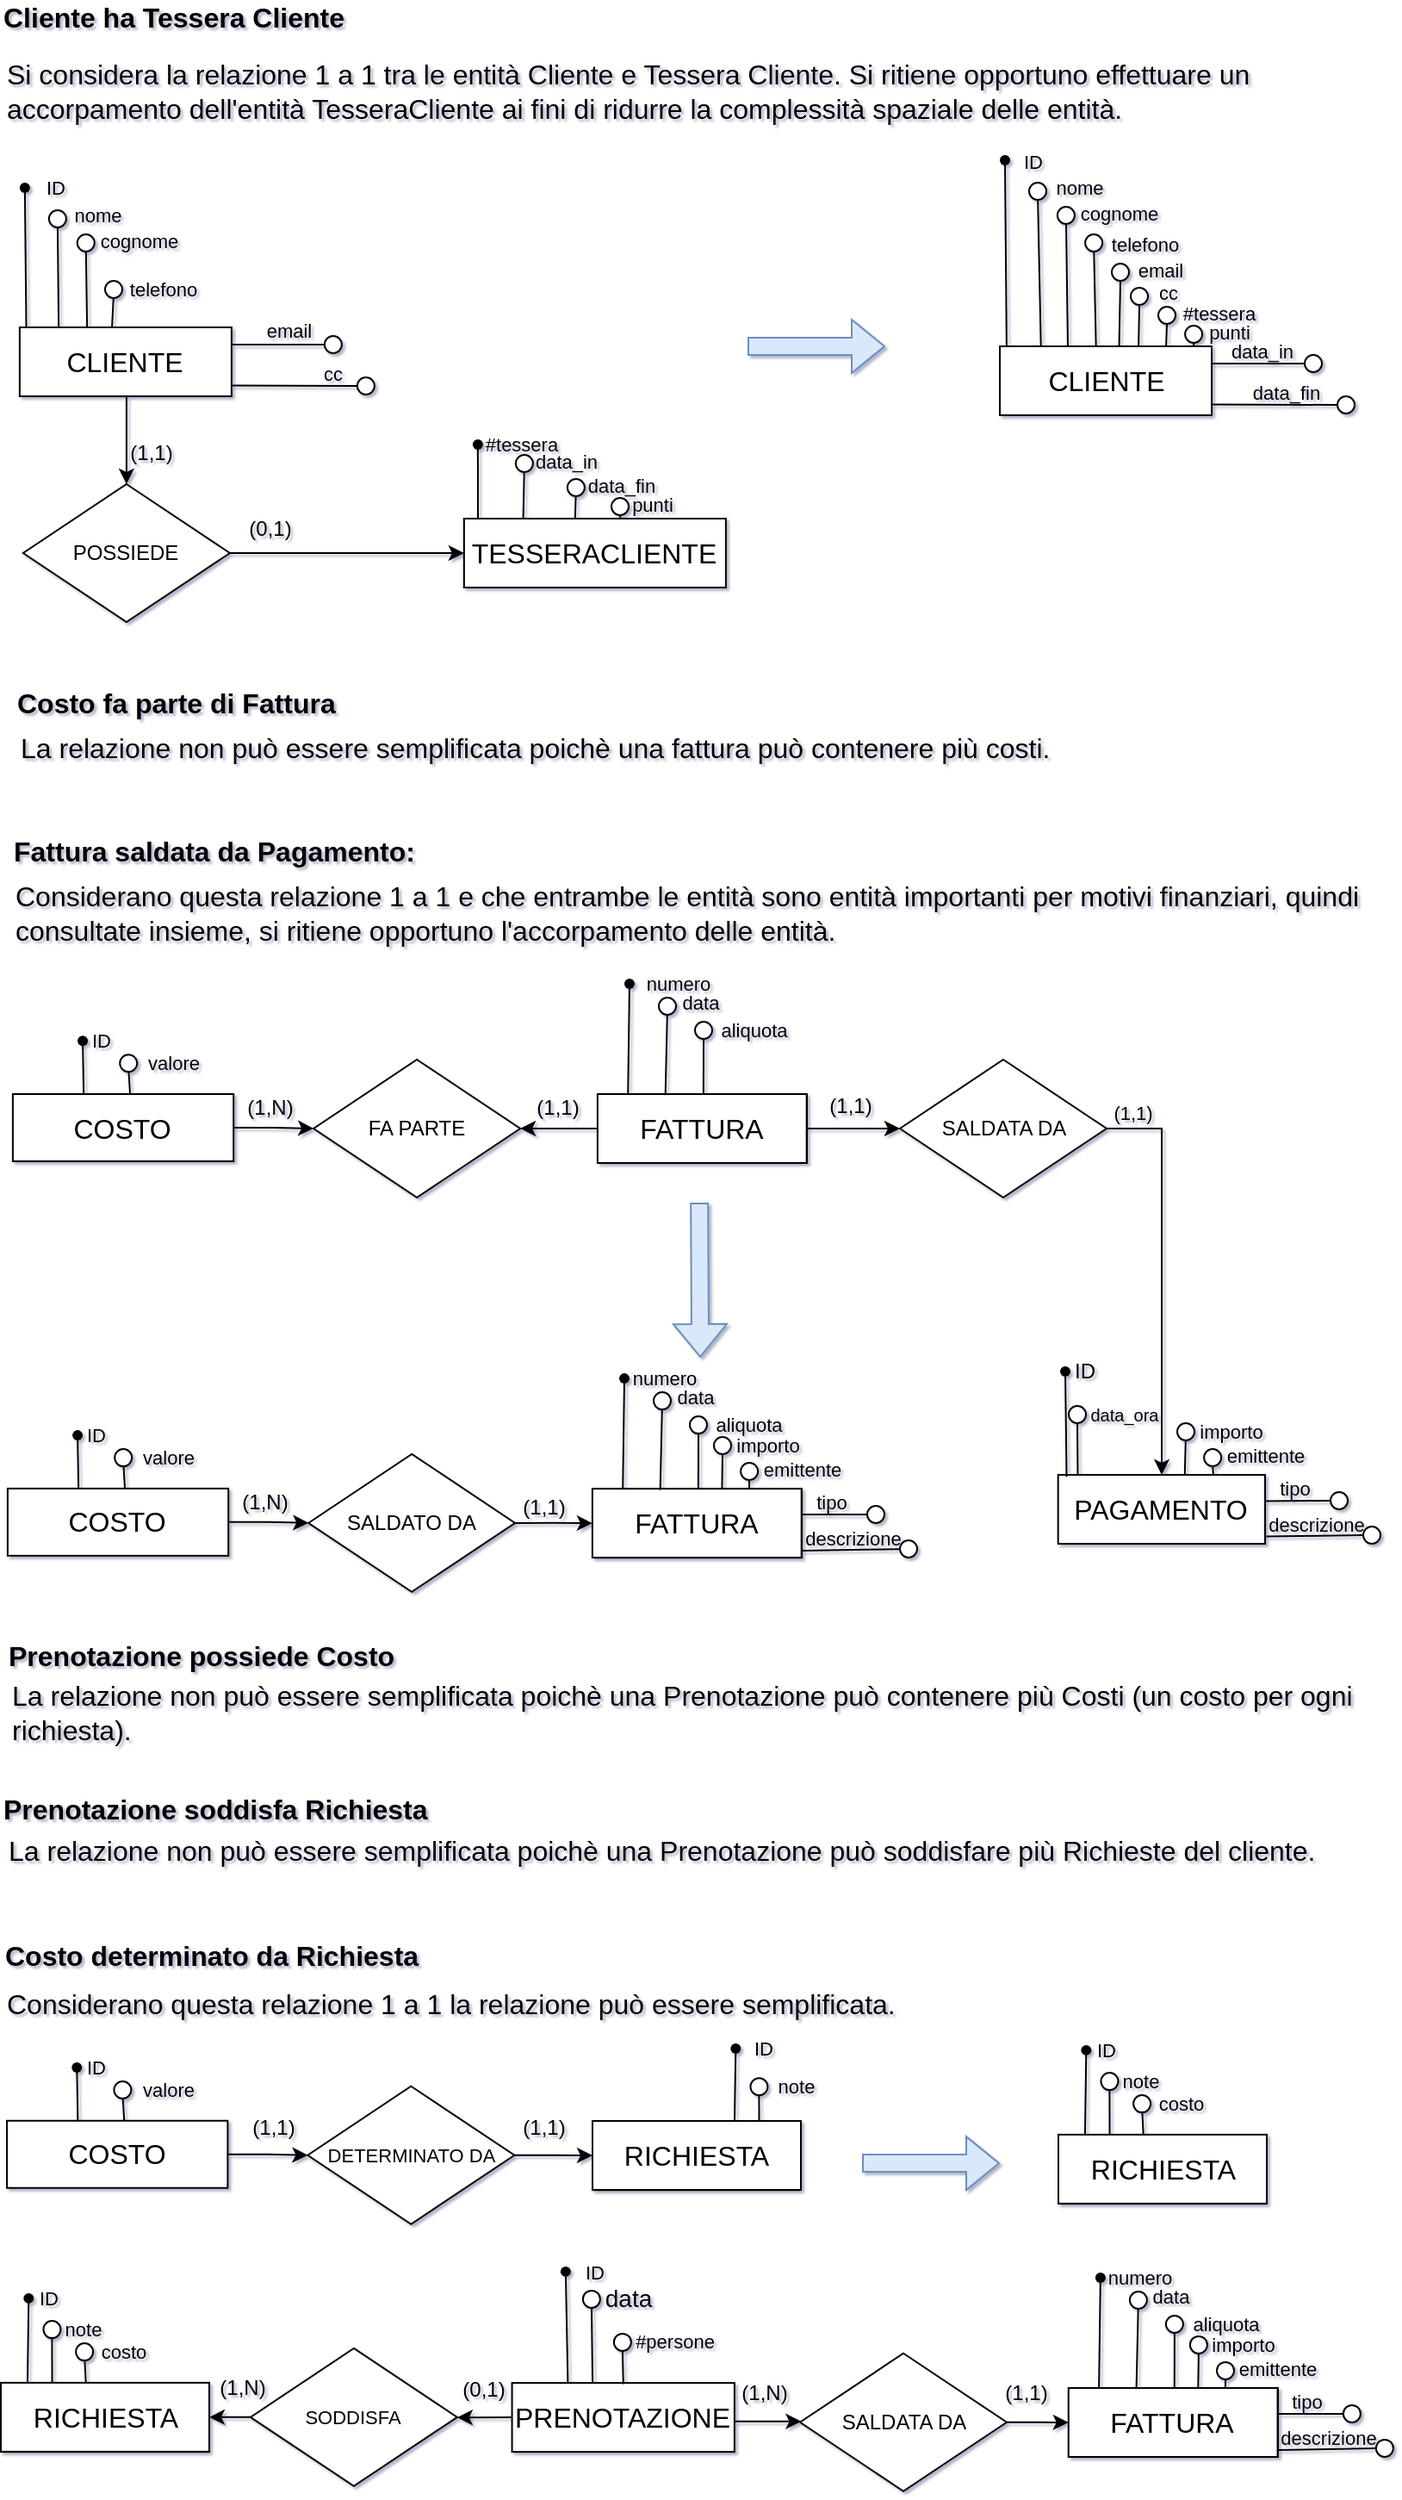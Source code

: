 <mxfile version="20.8.23" type="google"><diagram id="C5RBs43oDa-KdzZeNtuy" name="Page-1"><mxGraphModel grid="1" page="1" gridSize="10" guides="1" tooltips="1" connect="1" arrows="1" fold="1" pageScale="1" pageWidth="827" pageHeight="1169" math="0" shadow="1"><root><mxCell id="WIyWlLk6GJQsqaUBKTNV-0"/><mxCell id="WIyWlLk6GJQsqaUBKTNV-1" parent="WIyWlLk6GJQsqaUBKTNV-0"/><mxCell id="w76kKO-wOGcKT_lirge_-243" value="&lt;b&gt;Cliente ha Tessera Cliente&lt;/b&gt;" style="text;strokeColor=none;align=left;fillColor=none;html=1;verticalAlign=middle;whiteSpace=wrap;rounded=0;fontSize=16;" vertex="1" parent="WIyWlLk6GJQsqaUBKTNV-1"><mxGeometry x="836.25" y="-2323" width="640" height="20" as="geometry"/></mxCell><mxCell id="w76kKO-wOGcKT_lirge_-244" value="&lt;p style=&quot;&quot; dir=&quot;ltr&quot; class=&quot;selectable-text copyable-text iq0m558w&quot;&gt;Si considera la relazione 1 a 1 tra le entità Cliente e Tessera Cliente.&amp;nbsp;&lt;span style=&quot;background-color: initial;&quot;&gt;Si ritiene opportuno effettuare un accorpamento dell'entità TesseraCliente ai fini di ridurre la complessità spaziale delle entità.&lt;/span&gt;&lt;/p&gt;" style="text;strokeColor=none;align=left;fillColor=none;html=1;verticalAlign=middle;whiteSpace=wrap;rounded=0;fontSize=16;" vertex="1" parent="WIyWlLk6GJQsqaUBKTNV-1"><mxGeometry x="838.25" y="-2301" width="796.75" height="61" as="geometry"/></mxCell><mxCell id="X7cq_1BER-FZHM2yRz9S-8" style="edgeStyle=orthogonalEdgeStyle;rounded=0;orthogonalLoop=1;jettySize=auto;html=1;fontSize=12;labelBackgroundColor=none;fontColor=default;" edge="1" parent="WIyWlLk6GJQsqaUBKTNV-1" source="X7cq_1BER-FZHM2yRz9S-9" target="X7cq_1BER-FZHM2yRz9S-11"><mxGeometry relative="1" as="geometry"/></mxCell><mxCell id="X7cq_1BER-FZHM2yRz9S-9" value="CLIENTE" style="rounded=0;whiteSpace=wrap;html=1;fontSize=12;labelBackgroundColor=none;" vertex="1" parent="WIyWlLk6GJQsqaUBKTNV-1"><mxGeometry x="849.44" y="-2133" width="120" height="40" as="geometry"/></mxCell><mxCell id="X7cq_1BER-FZHM2yRz9S-10" style="edgeStyle=orthogonalEdgeStyle;rounded=0;orthogonalLoop=1;jettySize=auto;html=1;entryX=0;entryY=0.5;entryDx=0;entryDy=0;fontSize=12;labelBackgroundColor=none;fontColor=default;" edge="1" parent="WIyWlLk6GJQsqaUBKTNV-1" source="X7cq_1BER-FZHM2yRz9S-11" target="X7cq_1BER-FZHM2yRz9S-12"><mxGeometry relative="1" as="geometry"/></mxCell><mxCell id="X7cq_1BER-FZHM2yRz9S-11" value="POSSIEDE" style="rhombus;whiteSpace=wrap;html=1;fontSize=12;labelBackgroundColor=none;" vertex="1" parent="WIyWlLk6GJQsqaUBKTNV-1"><mxGeometry x="849.44" y="-2042" width="120" height="80" as="geometry"/></mxCell><mxCell id="X7cq_1BER-FZHM2yRz9S-12" value="TESSERA" style="rounded=0;whiteSpace=wrap;html=1;fontSize=12;labelBackgroundColor=none;" vertex="1" parent="WIyWlLk6GJQsqaUBKTNV-1"><mxGeometry x="1105.44" y="-2022" width="120" height="40" as="geometry"/></mxCell><mxCell id="X7cq_1BER-FZHM2yRz9S-16" value="(1,1)" style="text;html=1;strokeColor=none;fillColor=none;align=center;verticalAlign=middle;whiteSpace=wrap;rounded=0;fontSize=12;labelBackgroundColor=none;" vertex="1" parent="WIyWlLk6GJQsqaUBKTNV-1"><mxGeometry x="894" y="-2075" width="60" height="30" as="geometry"/></mxCell><mxCell id="X7cq_1BER-FZHM2yRz9S-17" value="(0,1)" style="text;html=1;strokeColor=none;fillColor=none;align=center;verticalAlign=middle;whiteSpace=wrap;rounded=0;fontSize=12;labelBackgroundColor=none;" vertex="1" parent="WIyWlLk6GJQsqaUBKTNV-1"><mxGeometry x="963.44" y="-2031" width="60" height="30" as="geometry"/></mxCell><mxCell id="X7cq_1BER-FZHM2yRz9S-18" value="CLIENTE" style="rounded=0;whiteSpace=wrap;html=1;fontSize=16;labelBackgroundColor=none;" vertex="1" parent="WIyWlLk6GJQsqaUBKTNV-1"><mxGeometry x="847.44" y="-2133" width="123" height="40" as="geometry"/></mxCell><mxCell id="X7cq_1BER-FZHM2yRz9S-19" value="" style="ellipse;whiteSpace=wrap;html=1;fontSize=11;labelBackgroundColor=none;" vertex="1" parent="WIyWlLk6GJQsqaUBKTNV-1"><mxGeometry x="864.44" y="-2201" width="10" height="10" as="geometry"/></mxCell><mxCell id="X7cq_1BER-FZHM2yRz9S-20" value="" style="endArrow=none;html=1;rounded=0;fontSize=12;startSize=8;endSize=8;curved=1;exitX=0.184;exitY=0.009;exitDx=0;exitDy=0;exitPerimeter=0;labelBackgroundColor=none;fontColor=default;" edge="1" parent="WIyWlLk6GJQsqaUBKTNV-1" source="X7cq_1BER-FZHM2yRz9S-18" target="X7cq_1BER-FZHM2yRz9S-19"><mxGeometry width="50" height="50" relative="1" as="geometry"><mxPoint x="844.44" y="-2163" as="sourcePoint"/><mxPoint x="854.44" y="-2173" as="targetPoint"/></mxGeometry></mxCell><mxCell id="X7cq_1BER-FZHM2yRz9S-21" value="" style="shape=waypoint;size=6;pointerEvents=1;points=[];fillColor=none;resizable=0;rotatable=0;perimeter=centerPerimeter;snapToPoint=1;fontSize=11;labelBackgroundColor=none;" vertex="1" parent="WIyWlLk6GJQsqaUBKTNV-1"><mxGeometry x="840.44" y="-2224" width="20" height="20" as="geometry"/></mxCell><mxCell id="X7cq_1BER-FZHM2yRz9S-22" value="" style="endArrow=none;html=1;rounded=0;fontSize=16;entryX=0.454;entryY=0.628;entryDx=0;entryDy=0;entryPerimeter=0;exitX=0.031;exitY=0;exitDx=0;exitDy=0;exitPerimeter=0;labelBackgroundColor=none;fontColor=default;" edge="1" parent="WIyWlLk6GJQsqaUBKTNV-1" source="X7cq_1BER-FZHM2yRz9S-18" target="X7cq_1BER-FZHM2yRz9S-21"><mxGeometry width="50" height="50" relative="1" as="geometry"><mxPoint x="819.44" y="-2113" as="sourcePoint"/><mxPoint x="869.44" y="-2163" as="targetPoint"/></mxGeometry></mxCell><mxCell id="X7cq_1BER-FZHM2yRz9S-23" value="" style="ellipse;whiteSpace=wrap;html=1;fontSize=11;labelBackgroundColor=none;" vertex="1" parent="WIyWlLk6GJQsqaUBKTNV-1"><mxGeometry x="880.88" y="-2187" width="10" height="10" as="geometry"/></mxCell><mxCell id="X7cq_1BER-FZHM2yRz9S-24" value="" style="endArrow=none;html=1;rounded=0;fontSize=12;startSize=8;endSize=8;curved=1;exitX=0.318;exitY=-0.01;exitDx=0;exitDy=0;exitPerimeter=0;labelBackgroundColor=none;fontColor=default;" edge="1" parent="WIyWlLk6GJQsqaUBKTNV-1" source="X7cq_1BER-FZHM2yRz9S-18" target="X7cq_1BER-FZHM2yRz9S-23"><mxGeometry width="50" height="50" relative="1" as="geometry"><mxPoint x="874.45" y="-2153" as="sourcePoint"/><mxPoint x="884.45" y="-2163" as="targetPoint"/></mxGeometry></mxCell><mxCell id="X7cq_1BER-FZHM2yRz9S-25" value="" style="ellipse;whiteSpace=wrap;html=1;fontSize=11;labelBackgroundColor=none;" vertex="1" parent="WIyWlLk6GJQsqaUBKTNV-1"><mxGeometry x="1024.44" y="-2128" width="10" height="10" as="geometry"/></mxCell><mxCell id="X7cq_1BER-FZHM2yRz9S-26" value="" style="endArrow=none;html=1;rounded=0;fontSize=11;startSize=8;endSize=8;curved=1;exitX=1;exitY=0.25;exitDx=0;exitDy=0;labelBackgroundColor=none;fontColor=default;" edge="1" parent="WIyWlLk6GJQsqaUBKTNV-1" source="X7cq_1BER-FZHM2yRz9S-18" target="X7cq_1BER-FZHM2yRz9S-25"><mxGeometry width="50" height="50" relative="1" as="geometry"><mxPoint x="928.44" y="-2144" as="sourcePoint"/><mxPoint x="938.44" y="-2154" as="targetPoint"/></mxGeometry></mxCell><mxCell id="X7cq_1BER-FZHM2yRz9S-27" value="&lt;font style=&quot;font-size: 11px;&quot;&gt;ID&lt;/font&gt;" style="text;html=1;strokeColor=none;fillColor=none;align=center;verticalAlign=middle;whiteSpace=wrap;rounded=0;fontSize=11;labelBackgroundColor=none;" vertex="1" parent="WIyWlLk6GJQsqaUBKTNV-1"><mxGeometry x="843" y="-2229" width="51" height="30" as="geometry"/></mxCell><mxCell id="X7cq_1BER-FZHM2yRz9S-28" value="nome" style="text;html=1;strokeColor=none;fillColor=none;align=center;verticalAlign=middle;whiteSpace=wrap;rounded=0;fontSize=11;labelBackgroundColor=none;" vertex="1" parent="WIyWlLk6GJQsqaUBKTNV-1"><mxGeometry x="863.44" y="-2213" width="60" height="30" as="geometry"/></mxCell><mxCell id="X7cq_1BER-FZHM2yRz9S-29" value="cognome" style="text;html=1;strokeColor=none;fillColor=none;align=center;verticalAlign=middle;whiteSpace=wrap;rounded=0;fontSize=11;labelBackgroundColor=none;" vertex="1" parent="WIyWlLk6GJQsqaUBKTNV-1"><mxGeometry x="887" y="-2198" width="60" height="30" as="geometry"/></mxCell><mxCell id="X7cq_1BER-FZHM2yRz9S-30" value="telefono" style="text;html=1;strokeColor=none;fillColor=none;align=center;verticalAlign=middle;whiteSpace=wrap;rounded=0;fontSize=11;labelBackgroundColor=none;" vertex="1" parent="WIyWlLk6GJQsqaUBKTNV-1"><mxGeometry x="901.44" y="-2170" width="60" height="30" as="geometry"/></mxCell><mxCell id="X7cq_1BER-FZHM2yRz9S-31" value="email" style="text;html=1;strokeColor=none;fillColor=none;align=center;verticalAlign=middle;whiteSpace=wrap;rounded=0;fontSize=11;labelBackgroundColor=none;" vertex="1" parent="WIyWlLk6GJQsqaUBKTNV-1"><mxGeometry x="974.44" y="-2146" width="60" height="30" as="geometry"/></mxCell><mxCell id="X7cq_1BER-FZHM2yRz9S-32" value="" style="ellipse;whiteSpace=wrap;html=1;fontSize=11;labelBackgroundColor=none;" vertex="1" parent="WIyWlLk6GJQsqaUBKTNV-1"><mxGeometry x="1043.44" y="-2104" width="10" height="10" as="geometry"/></mxCell><mxCell id="X7cq_1BER-FZHM2yRz9S-33" value="" style="endArrow=none;html=1;rounded=0;fontSize=11;startSize=8;endSize=8;curved=1;exitX=1.003;exitY=0.844;exitDx=0;exitDy=0;exitPerimeter=0;labelBackgroundColor=none;fontColor=default;" edge="1" parent="WIyWlLk6GJQsqaUBKTNV-1" source="X7cq_1BER-FZHM2yRz9S-18" target="X7cq_1BER-FZHM2yRz9S-32"><mxGeometry width="50" height="50" relative="1" as="geometry"><mxPoint x="1029.44" y="-2083" as="sourcePoint"/><mxPoint x="1039.44" y="-2093" as="targetPoint"/></mxGeometry></mxCell><mxCell id="X7cq_1BER-FZHM2yRz9S-34" value="cc" style="text;html=1;strokeColor=none;fillColor=none;align=center;verticalAlign=middle;whiteSpace=wrap;rounded=0;fontSize=11;labelBackgroundColor=none;" vertex="1" parent="WIyWlLk6GJQsqaUBKTNV-1"><mxGeometry x="992.94" y="-2121" width="73" height="30" as="geometry"/></mxCell><mxCell id="X7cq_1BER-FZHM2yRz9S-35" value="" style="ellipse;whiteSpace=wrap;html=1;fontSize=11;labelBackgroundColor=none;" vertex="1" parent="WIyWlLk6GJQsqaUBKTNV-1"><mxGeometry x="897" y="-2160" width="10" height="10" as="geometry"/></mxCell><mxCell id="X7cq_1BER-FZHM2yRz9S-36" value="" style="endArrow=none;html=1;rounded=0;fontSize=12;startSize=8;endSize=8;curved=1;exitX=0.582;exitY=0;exitDx=0;exitDy=0;exitPerimeter=0;labelBackgroundColor=none;fontColor=default;" edge="1" parent="WIyWlLk6GJQsqaUBKTNV-1" target="X7cq_1BER-FZHM2yRz9S-35"><mxGeometry width="50" height="50" relative="1" as="geometry"><mxPoint x="901.026" y="-2133" as="sourcePoint"/><mxPoint x="894" y="-2150" as="targetPoint"/></mxGeometry></mxCell><mxCell id="X7cq_1BER-FZHM2yRz9S-37" value="TESSERACLIENTE" style="rounded=0;whiteSpace=wrap;html=1;fontSize=16;labelBackgroundColor=none;" vertex="1" parent="WIyWlLk6GJQsqaUBKTNV-1"><mxGeometry x="1105.44" y="-2022" width="152" height="40" as="geometry"/></mxCell><mxCell id="X7cq_1BER-FZHM2yRz9S-38" value="" style="shape=waypoint;size=6;pointerEvents=1;points=[];fillColor=none;resizable=0;rotatable=0;perimeter=centerPerimeter;snapToPoint=1;fontSize=11;labelBackgroundColor=none;" vertex="1" parent="WIyWlLk6GJQsqaUBKTNV-1"><mxGeometry x="1103.44" y="-2075" width="20" height="20" as="geometry"/></mxCell><mxCell id="X7cq_1BER-FZHM2yRz9S-39" value="" style="endArrow=none;html=1;rounded=0;fontSize=11;exitX=0.398;exitY=0.55;exitDx=0;exitDy=0;exitPerimeter=0;entryX=0.053;entryY=0.01;entryDx=0;entryDy=0;entryPerimeter=0;labelBackgroundColor=none;fontColor=default;" edge="1" parent="WIyWlLk6GJQsqaUBKTNV-1" source="X7cq_1BER-FZHM2yRz9S-38" target="X7cq_1BER-FZHM2yRz9S-37"><mxGeometry width="50" height="50" relative="1" as="geometry"><mxPoint x="1119.44" y="-2052" as="sourcePoint"/><mxPoint x="1169.44" y="-2102" as="targetPoint"/></mxGeometry></mxCell><mxCell id="X7cq_1BER-FZHM2yRz9S-40" value="#tessera" style="text;html=1;strokeColor=none;fillColor=none;align=center;verticalAlign=middle;whiteSpace=wrap;rounded=0;fontSize=11;labelBackgroundColor=none;" vertex="1" parent="WIyWlLk6GJQsqaUBKTNV-1"><mxGeometry x="1109.44" y="-2080" width="60" height="30" as="geometry"/></mxCell><mxCell id="X7cq_1BER-FZHM2yRz9S-41" value="" style="ellipse;whiteSpace=wrap;html=1;fontSize=11;labelBackgroundColor=none;" vertex="1" parent="WIyWlLk6GJQsqaUBKTNV-1"><mxGeometry x="1135.44" y="-2059" width="10" height="10" as="geometry"/></mxCell><mxCell id="X7cq_1BER-FZHM2yRz9S-42" value="" style="endArrow=none;html=1;rounded=0;fontSize=11;startSize=8;endSize=8;curved=1;exitX=0.226;exitY=-0.002;exitDx=0;exitDy=0;exitPerimeter=0;labelBackgroundColor=none;fontColor=default;" edge="1" parent="WIyWlLk6GJQsqaUBKTNV-1" source="X7cq_1BER-FZHM2yRz9S-37" target="X7cq_1BER-FZHM2yRz9S-41"><mxGeometry width="50" height="50" relative="1" as="geometry"><mxPoint x="1154.44" y="-2032" as="sourcePoint"/><mxPoint x="1164.44" y="-2042" as="targetPoint"/></mxGeometry></mxCell><mxCell id="X7cq_1BER-FZHM2yRz9S-43" value="" style="ellipse;whiteSpace=wrap;html=1;fontSize=11;labelBackgroundColor=none;" vertex="1" parent="WIyWlLk6GJQsqaUBKTNV-1"><mxGeometry x="1165.44" y="-2045" width="10" height="10" as="geometry"/></mxCell><mxCell id="X7cq_1BER-FZHM2yRz9S-44" value="" style="endArrow=none;html=1;rounded=0;fontSize=11;startSize=8;endSize=8;curved=1;exitX=0.424;exitY=0.006;exitDx=0;exitDy=0;exitPerimeter=0;labelBackgroundColor=none;fontColor=default;" edge="1" parent="WIyWlLk6GJQsqaUBKTNV-1" source="X7cq_1BER-FZHM2yRz9S-37" target="X7cq_1BER-FZHM2yRz9S-43"><mxGeometry width="50" height="50" relative="1" as="geometry"><mxPoint x="1154.44" y="-2032" as="sourcePoint"/><mxPoint x="1164.44" y="-2042" as="targetPoint"/></mxGeometry></mxCell><mxCell id="X7cq_1BER-FZHM2yRz9S-45" value="" style="ellipse;whiteSpace=wrap;html=1;fontSize=11;labelBackgroundColor=none;" vertex="1" parent="WIyWlLk6GJQsqaUBKTNV-1"><mxGeometry x="1191" y="-2034" width="10" height="10" as="geometry"/></mxCell><mxCell id="X7cq_1BER-FZHM2yRz9S-46" value="" style="endArrow=none;html=1;rounded=0;fontSize=11;startSize=8;endSize=8;curved=1;exitX=0.598;exitY=0.011;exitDx=0;exitDy=0;exitPerimeter=0;labelBackgroundColor=none;fontColor=default;" edge="1" parent="WIyWlLk6GJQsqaUBKTNV-1" source="X7cq_1BER-FZHM2yRz9S-37" target="X7cq_1BER-FZHM2yRz9S-45"><mxGeometry width="50" height="50" relative="1" as="geometry"><mxPoint x="1251.44" y="-2032" as="sourcePoint"/><mxPoint x="1261.44" y="-2042" as="targetPoint"/></mxGeometry></mxCell><mxCell id="X7cq_1BER-FZHM2yRz9S-47" value="data_in" style="text;html=1;strokeColor=none;fillColor=none;align=center;verticalAlign=middle;whiteSpace=wrap;rounded=0;fontSize=11;labelBackgroundColor=none;" vertex="1" parent="WIyWlLk6GJQsqaUBKTNV-1"><mxGeometry x="1135.44" y="-2070" width="60" height="30" as="geometry"/></mxCell><mxCell id="X7cq_1BER-FZHM2yRz9S-48" value="data_fin" style="text;html=1;strokeColor=none;fillColor=none;align=center;verticalAlign=middle;whiteSpace=wrap;rounded=0;fontSize=11;labelBackgroundColor=none;" vertex="1" parent="WIyWlLk6GJQsqaUBKTNV-1"><mxGeometry x="1167" y="-2056" width="60" height="30" as="geometry"/></mxCell><mxCell id="X7cq_1BER-FZHM2yRz9S-49" value="punti" style="text;html=1;strokeColor=none;fillColor=none;align=center;verticalAlign=middle;whiteSpace=wrap;rounded=0;fontSize=11;labelBackgroundColor=none;" vertex="1" parent="WIyWlLk6GJQsqaUBKTNV-1"><mxGeometry x="1185.44" y="-2045" width="60" height="30" as="geometry"/></mxCell><mxCell id="X7cq_1BER-FZHM2yRz9S-65" value="" style="shape=flexArrow;endArrow=classic;html=1;rounded=0;fillColor=#dae8fc;strokeColor=#6c8ebf;" edge="1" parent="WIyWlLk6GJQsqaUBKTNV-1"><mxGeometry width="50" height="50" relative="1" as="geometry"><mxPoint x="1270" y="-2122" as="sourcePoint"/><mxPoint x="1350" y="-2122" as="targetPoint"/></mxGeometry></mxCell><mxCell id="X7cq_1BER-FZHM2yRz9S-66" value="CLIENTE" style="rounded=0;whiteSpace=wrap;html=1;fontSize=12;labelBackgroundColor=none;" vertex="1" parent="WIyWlLk6GJQsqaUBKTNV-1"><mxGeometry x="1418.5" y="-2122" width="120" height="40" as="geometry"/></mxCell><mxCell id="X7cq_1BER-FZHM2yRz9S-67" value="CLIENTE" style="rounded=0;whiteSpace=wrap;html=1;fontSize=16;labelBackgroundColor=none;" vertex="1" parent="WIyWlLk6GJQsqaUBKTNV-1"><mxGeometry x="1416.5" y="-2122" width="123" height="40" as="geometry"/></mxCell><mxCell id="X7cq_1BER-FZHM2yRz9S-68" value="" style="ellipse;whiteSpace=wrap;html=1;fontSize=11;labelBackgroundColor=none;" vertex="1" parent="WIyWlLk6GJQsqaUBKTNV-1"><mxGeometry x="1433.5" y="-2217" width="10" height="10" as="geometry"/></mxCell><mxCell id="X7cq_1BER-FZHM2yRz9S-69" value="" style="endArrow=none;html=1;rounded=0;fontSize=12;startSize=8;endSize=8;curved=1;exitX=0.194;exitY=0.007;exitDx=0;exitDy=0;exitPerimeter=0;labelBackgroundColor=none;fontColor=default;" edge="1" parent="WIyWlLk6GJQsqaUBKTNV-1" source="X7cq_1BER-FZHM2yRz9S-67" target="X7cq_1BER-FZHM2yRz9S-68"><mxGeometry width="50" height="50" relative="1" as="geometry"><mxPoint x="1439.132" y="-2148.64" as="sourcePoint"/><mxPoint x="1423.5" y="-2189" as="targetPoint"/></mxGeometry></mxCell><mxCell id="X7cq_1BER-FZHM2yRz9S-70" value="" style="shape=waypoint;size=6;pointerEvents=1;points=[];fillColor=none;resizable=0;rotatable=0;perimeter=centerPerimeter;snapToPoint=1;fontSize=11;labelBackgroundColor=none;" vertex="1" parent="WIyWlLk6GJQsqaUBKTNV-1"><mxGeometry x="1409.5" y="-2240" width="20" height="20" as="geometry"/></mxCell><mxCell id="X7cq_1BER-FZHM2yRz9S-71" value="" style="endArrow=none;html=1;rounded=0;fontSize=16;entryX=0.454;entryY=0.628;entryDx=0;entryDy=0;entryPerimeter=0;exitX=0.032;exitY=-0.005;exitDx=0;exitDy=0;exitPerimeter=0;labelBackgroundColor=none;fontColor=default;" edge="1" parent="WIyWlLk6GJQsqaUBKTNV-1" source="X7cq_1BER-FZHM2yRz9S-67" target="X7cq_1BER-FZHM2yRz9S-70"><mxGeometry width="50" height="50" relative="1" as="geometry"><mxPoint x="1420.313" y="-2149" as="sourcePoint"/><mxPoint x="1438.5" y="-2179" as="targetPoint"/></mxGeometry></mxCell><mxCell id="X7cq_1BER-FZHM2yRz9S-72" value="" style="ellipse;whiteSpace=wrap;html=1;fontSize=11;labelBackgroundColor=none;" vertex="1" parent="WIyWlLk6GJQsqaUBKTNV-1"><mxGeometry x="1449.94" y="-2203" width="10" height="10" as="geometry"/></mxCell><mxCell id="X7cq_1BER-FZHM2yRz9S-73" value="" style="endArrow=none;html=1;rounded=0;fontSize=12;startSize=8;endSize=8;curved=1;labelBackgroundColor=none;fontColor=default;exitX=0.321;exitY=-0.004;exitDx=0;exitDy=0;exitPerimeter=0;" edge="1" parent="WIyWlLk6GJQsqaUBKTNV-1" source="X7cq_1BER-FZHM2yRz9S-67" target="X7cq_1BER-FZHM2yRz9S-72"><mxGeometry width="50" height="50" relative="1" as="geometry"><mxPoint x="1456" y="-2124" as="sourcePoint"/><mxPoint x="1453.51" y="-2179" as="targetPoint"/></mxGeometry></mxCell><mxCell id="X7cq_1BER-FZHM2yRz9S-74" value="" style="ellipse;whiteSpace=wrap;html=1;fontSize=11;labelBackgroundColor=none;" vertex="1" parent="WIyWlLk6GJQsqaUBKTNV-1"><mxGeometry x="1593.5" y="-2117" width="10" height="10" as="geometry"/></mxCell><mxCell id="X7cq_1BER-FZHM2yRz9S-75" value="" style="endArrow=none;html=1;rounded=0;fontSize=11;startSize=8;endSize=8;curved=1;exitX=1;exitY=0.25;exitDx=0;exitDy=0;labelBackgroundColor=none;fontColor=default;" edge="1" parent="WIyWlLk6GJQsqaUBKTNV-1" source="X7cq_1BER-FZHM2yRz9S-67" target="X7cq_1BER-FZHM2yRz9S-74"><mxGeometry width="50" height="50" relative="1" as="geometry"><mxPoint x="1497.5" y="-2133" as="sourcePoint"/><mxPoint x="1507.5" y="-2143" as="targetPoint"/></mxGeometry></mxCell><mxCell id="X7cq_1BER-FZHM2yRz9S-76" value="nome" style="text;html=1;strokeColor=none;fillColor=none;align=center;verticalAlign=middle;whiteSpace=wrap;rounded=0;fontSize=11;labelBackgroundColor=none;" vertex="1" parent="WIyWlLk6GJQsqaUBKTNV-1"><mxGeometry x="1432.5" y="-2229" width="60" height="30" as="geometry"/></mxCell><mxCell id="X7cq_1BER-FZHM2yRz9S-77" value="cognome" style="text;html=1;strokeColor=none;fillColor=none;align=center;verticalAlign=middle;whiteSpace=wrap;rounded=0;fontSize=11;labelBackgroundColor=none;" vertex="1" parent="WIyWlLk6GJQsqaUBKTNV-1"><mxGeometry x="1456.06" y="-2214" width="60" height="30" as="geometry"/></mxCell><mxCell id="X7cq_1BER-FZHM2yRz9S-78" value="telefono" style="text;html=1;strokeColor=none;fillColor=none;align=center;verticalAlign=middle;whiteSpace=wrap;rounded=0;fontSize=11;labelBackgroundColor=none;" vertex="1" parent="WIyWlLk6GJQsqaUBKTNV-1"><mxGeometry x="1470.5" y="-2196" width="60" height="30" as="geometry"/></mxCell><mxCell id="X7cq_1BER-FZHM2yRz9S-79" value="email" style="text;html=1;strokeColor=none;fillColor=none;align=center;verticalAlign=middle;whiteSpace=wrap;rounded=0;fontSize=11;labelBackgroundColor=none;" vertex="1" parent="WIyWlLk6GJQsqaUBKTNV-1"><mxGeometry x="1479.5" y="-2181" width="60" height="30" as="geometry"/></mxCell><mxCell id="X7cq_1BER-FZHM2yRz9S-80" value="" style="ellipse;whiteSpace=wrap;html=1;fontSize=11;labelBackgroundColor=none;" vertex="1" parent="WIyWlLk6GJQsqaUBKTNV-1"><mxGeometry x="1612.5" y="-2093" width="10" height="10" as="geometry"/></mxCell><mxCell id="X7cq_1BER-FZHM2yRz9S-81" value="" style="endArrow=none;html=1;rounded=0;fontSize=11;startSize=8;endSize=8;curved=1;exitX=1.003;exitY=0.844;exitDx=0;exitDy=0;exitPerimeter=0;labelBackgroundColor=none;fontColor=default;" edge="1" parent="WIyWlLk6GJQsqaUBKTNV-1" source="X7cq_1BER-FZHM2yRz9S-67" target="X7cq_1BER-FZHM2yRz9S-80"><mxGeometry width="50" height="50" relative="1" as="geometry"><mxPoint x="1598.5" y="-2072" as="sourcePoint"/><mxPoint x="1608.5" y="-2082" as="targetPoint"/></mxGeometry></mxCell><mxCell id="X7cq_1BER-FZHM2yRz9S-82" value="cc" style="text;html=1;strokeColor=none;fillColor=none;align=center;verticalAlign=middle;whiteSpace=wrap;rounded=0;fontSize=11;labelBackgroundColor=none;" vertex="1" parent="WIyWlLk6GJQsqaUBKTNV-1"><mxGeometry x="1478.06" y="-2168" width="73" height="30" as="geometry"/></mxCell><mxCell id="X7cq_1BER-FZHM2yRz9S-83" value="" style="ellipse;whiteSpace=wrap;html=1;fontSize=11;labelBackgroundColor=none;" vertex="1" parent="WIyWlLk6GJQsqaUBKTNV-1"><mxGeometry x="1466.06" y="-2187" width="10" height="10" as="geometry"/></mxCell><mxCell id="X7cq_1BER-FZHM2yRz9S-84" value="" style="endArrow=none;html=1;rounded=0;fontSize=12;startSize=8;endSize=8;curved=1;exitX=0.454;exitY=0.001;exitDx=0;exitDy=0;exitPerimeter=0;labelBackgroundColor=none;fontColor=default;" edge="1" parent="WIyWlLk6GJQsqaUBKTNV-1" source="X7cq_1BER-FZHM2yRz9S-67" target="X7cq_1BER-FZHM2yRz9S-83"><mxGeometry width="50" height="50" relative="1" as="geometry"><mxPoint x="1470.086" y="-2149" as="sourcePoint"/><mxPoint x="1463.06" y="-2166" as="targetPoint"/></mxGeometry></mxCell><mxCell id="X7cq_1BER-FZHM2yRz9S-85" value="&lt;font style=&quot;font-size: 11px;&quot;&gt;ID&lt;/font&gt;" style="text;html=1;strokeColor=none;fillColor=none;align=center;verticalAlign=middle;whiteSpace=wrap;rounded=0;fontSize=11;labelBackgroundColor=none;" vertex="1" parent="WIyWlLk6GJQsqaUBKTNV-1"><mxGeometry x="1405.5" y="-2244" width="60" height="30" as="geometry"/></mxCell><mxCell id="X7cq_1BER-FZHM2yRz9S-97" value="" style="ellipse;whiteSpace=wrap;html=1;fontSize=11;labelBackgroundColor=none;" vertex="1" parent="WIyWlLk6GJQsqaUBKTNV-1"><mxGeometry x="1481.5" y="-2170" width="10" height="10" as="geometry"/></mxCell><mxCell id="X7cq_1BER-FZHM2yRz9S-107" value="" style="ellipse;whiteSpace=wrap;html=1;fontSize=11;labelBackgroundColor=none;" vertex="1" parent="WIyWlLk6GJQsqaUBKTNV-1"><mxGeometry x="1492.5" y="-2156" width="10" height="10" as="geometry"/></mxCell><mxCell id="X7cq_1BER-FZHM2yRz9S-108" value="" style="endArrow=none;html=1;rounded=0;fontSize=11;startSize=8;endSize=8;curved=1;exitX=0.226;exitY=-0.002;exitDx=0;exitDy=0;exitPerimeter=0;labelBackgroundColor=none;fontColor=default;" edge="1" parent="WIyWlLk6GJQsqaUBKTNV-1" target="X7cq_1BER-FZHM2yRz9S-107"><mxGeometry width="50" height="50" relative="1" as="geometry"><mxPoint x="1497.06" y="-2122" as="sourcePoint"/><mxPoint x="1521.5" y="-2142" as="targetPoint"/></mxGeometry></mxCell><mxCell id="X7cq_1BER-FZHM2yRz9S-109" value="" style="ellipse;whiteSpace=wrap;html=1;fontSize=11;labelBackgroundColor=none;" vertex="1" parent="WIyWlLk6GJQsqaUBKTNV-1"><mxGeometry x="1508.5" y="-2145" width="10" height="10" as="geometry"/></mxCell><mxCell id="X7cq_1BER-FZHM2yRz9S-110" value="" style="endArrow=none;html=1;rounded=0;fontSize=11;startSize=8;endSize=8;curved=1;exitX=0.424;exitY=0.006;exitDx=0;exitDy=0;exitPerimeter=0;labelBackgroundColor=none;fontColor=default;" edge="1" parent="WIyWlLk6GJQsqaUBKTNV-1" target="X7cq_1BER-FZHM2yRz9S-109"><mxGeometry width="50" height="50" relative="1" as="geometry"><mxPoint x="1513.06" y="-2122" as="sourcePoint"/><mxPoint x="1507.5" y="-2142" as="targetPoint"/></mxGeometry></mxCell><mxCell id="X7cq_1BER-FZHM2yRz9S-111" value="" style="ellipse;whiteSpace=wrap;html=1;fontSize=11;labelBackgroundColor=none;" vertex="1" parent="WIyWlLk6GJQsqaUBKTNV-1"><mxGeometry x="1524.06" y="-2134" width="10" height="10" as="geometry"/></mxCell><mxCell id="X7cq_1BER-FZHM2yRz9S-112" value="" style="endArrow=none;html=1;rounded=0;fontSize=11;startSize=8;endSize=8;curved=1;exitX=0.598;exitY=0.011;exitDx=0;exitDy=0;exitPerimeter=0;labelBackgroundColor=none;fontColor=default;" edge="1" parent="WIyWlLk6GJQsqaUBKTNV-1" target="X7cq_1BER-FZHM2yRz9S-111"><mxGeometry width="50" height="50" relative="1" as="geometry"><mxPoint x="1529.06" y="-2122" as="sourcePoint"/><mxPoint x="1594.5" y="-2142" as="targetPoint"/></mxGeometry></mxCell><mxCell id="X7cq_1BER-FZHM2yRz9S-113" value="data_in" style="text;html=1;strokeColor=none;fillColor=none;align=center;verticalAlign=middle;whiteSpace=wrap;rounded=0;fontSize=11;labelBackgroundColor=none;" vertex="1" parent="WIyWlLk6GJQsqaUBKTNV-1"><mxGeometry x="1538.5" y="-2134" width="60" height="30" as="geometry"/></mxCell><mxCell id="X7cq_1BER-FZHM2yRz9S-114" value="data_fin" style="text;html=1;strokeColor=none;fillColor=none;align=center;verticalAlign=middle;whiteSpace=wrap;rounded=0;fontSize=11;labelBackgroundColor=none;" vertex="1" parent="WIyWlLk6GJQsqaUBKTNV-1"><mxGeometry x="1552.5" y="-2110" width="60" height="30" as="geometry"/></mxCell><mxCell id="X7cq_1BER-FZHM2yRz9S-115" value="#tessera" style="text;html=1;strokeColor=none;fillColor=none;align=center;verticalAlign=middle;whiteSpace=wrap;rounded=0;fontSize=11;labelBackgroundColor=none;" vertex="1" parent="WIyWlLk6GJQsqaUBKTNV-1"><mxGeometry x="1513.5" y="-2156" width="60" height="30" as="geometry"/></mxCell><mxCell id="X7cq_1BER-FZHM2yRz9S-116" value="punti" style="text;html=1;strokeColor=none;fillColor=none;align=center;verticalAlign=middle;whiteSpace=wrap;rounded=0;fontSize=11;labelBackgroundColor=none;" vertex="1" parent="WIyWlLk6GJQsqaUBKTNV-1"><mxGeometry x="1520.06" y="-2145" width="60" height="30" as="geometry"/></mxCell><mxCell id="X7cq_1BER-FZHM2yRz9S-117" value="" style="endArrow=none;html=1;rounded=0;entryX=0.5;entryY=1;entryDx=0;entryDy=0;exitX=0.563;exitY=0.01;exitDx=0;exitDy=0;exitPerimeter=0;" edge="1" parent="WIyWlLk6GJQsqaUBKTNV-1" source="X7cq_1BER-FZHM2yRz9S-67" target="X7cq_1BER-FZHM2yRz9S-97"><mxGeometry width="50" height="50" relative="1" as="geometry"><mxPoint x="1350" y="-2054" as="sourcePoint"/><mxPoint x="1400" y="-2104" as="targetPoint"/></mxGeometry></mxCell><mxCell id="X7cq_1BER-FZHM2yRz9S-118" value="&lt;b&gt;Fattura saldata da Pagamento:&lt;/b&gt;" style="text;strokeColor=none;align=left;fillColor=none;html=1;verticalAlign=middle;whiteSpace=wrap;rounded=0;fontSize=16;" vertex="1" parent="WIyWlLk6GJQsqaUBKTNV-1"><mxGeometry x="841.5" y="-1839" width="640" height="20" as="geometry"/></mxCell><mxCell id="X7cq_1BER-FZHM2yRz9S-120" value="&lt;b&gt;Costo fa parte di Fattura&lt;/b&gt;" style="text;strokeColor=none;align=left;fillColor=none;html=1;verticalAlign=middle;whiteSpace=wrap;rounded=0;fontSize=16;" vertex="1" parent="WIyWlLk6GJQsqaUBKTNV-1"><mxGeometry x="844.44" y="-1925" width="640" height="20" as="geometry"/></mxCell><mxCell id="X7cq_1BER-FZHM2yRz9S-121" value="&lt;p style=&quot;&quot; dir=&quot;ltr&quot; class=&quot;selectable-text copyable-text iq0m558w&quot;&gt;La relazione non può essere semplificata poichè una fattura può contenere più costi.&lt;/p&gt;" style="text;strokeColor=none;align=left;fillColor=none;html=1;verticalAlign=middle;whiteSpace=wrap;rounded=0;fontSize=16;" vertex="1" parent="WIyWlLk6GJQsqaUBKTNV-1"><mxGeometry x="846.44" y="-1910" width="796.75" height="42" as="geometry"/></mxCell><mxCell id="X7cq_1BER-FZHM2yRz9S-122" value="&lt;p style=&quot;&quot; dir=&quot;ltr&quot; class=&quot;selectable-text copyable-text iq0m558w&quot;&gt;Considerano questa relazione 1 a 1 e che entrambe le entità sono entità importanti per motivi finanziari, quindi consultate insieme, si ritiene opportuno l'accorpamento delle entità.&lt;/p&gt;" style="text;strokeColor=none;align=left;fillColor=none;html=1;verticalAlign=middle;whiteSpace=wrap;rounded=0;fontSize=16;" vertex="1" parent="WIyWlLk6GJQsqaUBKTNV-1"><mxGeometry x="843.44" y="-1820" width="796.75" height="53" as="geometry"/></mxCell><mxCell id="X7cq_1BER-FZHM2yRz9S-131" value="FA PARTE" style="rhombus;whiteSpace=wrap;html=1;fontSize=12;labelBackgroundColor=none;" vertex="1" parent="WIyWlLk6GJQsqaUBKTNV-1"><mxGeometry x="1018.06" y="-1708" width="120" height="80" as="geometry"/></mxCell><mxCell id="X7cq_1BER-FZHM2yRz9S-132" style="edgeStyle=orthogonalEdgeStyle;rounded=0;orthogonalLoop=1;jettySize=auto;html=1;fontSize=12;exitX=1;exitY=0.5;exitDx=0;exitDy=0;labelBackgroundColor=none;fontColor=default;" edge="1" parent="WIyWlLk6GJQsqaUBKTNV-1" source="X7cq_1BER-FZHM2yRz9S-133" target="X7cq_1BER-FZHM2yRz9S-135"><mxGeometry relative="1" as="geometry"><Array as="points"><mxPoint x="1310" y="-1668"/><mxPoint x="1310" y="-1668"/></Array></mxGeometry></mxCell><mxCell id="X7cq_1BER-FZHM2yRz9S-133" value="FATTURA" style="rounded=0;whiteSpace=wrap;html=1;fontSize=12;labelBackgroundColor=none;" vertex="1" parent="WIyWlLk6GJQsqaUBKTNV-1"><mxGeometry x="1184.5" y="-1688" width="120" height="40" as="geometry"/></mxCell><mxCell id="X7cq_1BER-FZHM2yRz9S-134" style="edgeStyle=orthogonalEdgeStyle;rounded=0;orthogonalLoop=1;jettySize=auto;html=1;fontSize=11;labelBackgroundColor=none;fontColor=default;exitX=1;exitY=0.5;exitDx=0;exitDy=0;" edge="1" parent="WIyWlLk6GJQsqaUBKTNV-1" source="X7cq_1BER-FZHM2yRz9S-135" target="X7cq_1BER-FZHM2yRz9S-137"><mxGeometry relative="1" as="geometry"/></mxCell><mxCell id="X7cq_1BER-FZHM2yRz9S-135" value="SALDATA DA" style="rhombus;whiteSpace=wrap;html=1;fontSize=12;labelBackgroundColor=none;" vertex="1" parent="WIyWlLk6GJQsqaUBKTNV-1"><mxGeometry x="1358.5" y="-1708" width="120" height="80" as="geometry"/></mxCell><mxCell id="X7cq_1BER-FZHM2yRz9S-137" value="PAGAMENTO" style="rounded=0;whiteSpace=wrap;html=1;fontSize=12;labelBackgroundColor=none;" vertex="1" parent="WIyWlLk6GJQsqaUBKTNV-1"><mxGeometry x="1450.5" y="-1467" width="120" height="40" as="geometry"/></mxCell><mxCell id="X7cq_1BER-FZHM2yRz9S-147" value="(1,N)" style="text;html=1;strokeColor=none;fillColor=none;align=center;verticalAlign=middle;whiteSpace=wrap;rounded=0;fontSize=12;labelBackgroundColor=none;" vertex="1" parent="WIyWlLk6GJQsqaUBKTNV-1"><mxGeometry x="962.88" y="-1694.88" width="60" height="30" as="geometry"/></mxCell><mxCell id="X7cq_1BER-FZHM2yRz9S-148" value="(1,1)" style="text;html=1;strokeColor=none;fillColor=none;align=center;verticalAlign=middle;whiteSpace=wrap;rounded=0;fontSize=12;labelBackgroundColor=none;" vertex="1" parent="WIyWlLk6GJQsqaUBKTNV-1"><mxGeometry x="1129.5" y="-1695" width="60" height="30" as="geometry"/></mxCell><mxCell id="X7cq_1BER-FZHM2yRz9S-149" value="(1,1)" style="text;html=1;strokeColor=none;fillColor=none;align=center;verticalAlign=middle;whiteSpace=wrap;rounded=0;fontSize=11;labelBackgroundColor=none;" vertex="1" parent="WIyWlLk6GJQsqaUBKTNV-1"><mxGeometry x="1464.06" y="-1691.88" width="60" height="30" as="geometry"/></mxCell><mxCell id="X7cq_1BER-FZHM2yRz9S-150" value="(1,1)" style="text;html=1;strokeColor=none;fillColor=none;align=center;verticalAlign=middle;whiteSpace=wrap;rounded=0;fontSize=12;labelBackgroundColor=none;" vertex="1" parent="WIyWlLk6GJQsqaUBKTNV-1"><mxGeometry x="1299.5" y="-1696" width="60" height="30" as="geometry"/></mxCell><mxCell id="X7cq_1BER-FZHM2yRz9S-172" value="PAGAMENTO" style="rounded=0;whiteSpace=wrap;html=1;fontSize=16;labelBackgroundColor=none;" vertex="1" parent="WIyWlLk6GJQsqaUBKTNV-1"><mxGeometry x="1450.34" y="-1467" width="120.16" height="40" as="geometry"/></mxCell><mxCell id="X7cq_1BER-FZHM2yRz9S-173" value="" style="shape=waypoint;size=6;pointerEvents=1;points=[];fillColor=none;resizable=0;rotatable=0;perimeter=centerPerimeter;snapToPoint=1;fontSize=16;labelBackgroundColor=none;" vertex="1" parent="WIyWlLk6GJQsqaUBKTNV-1"><mxGeometry x="1444.5" y="-1537" width="20" height="20" as="geometry"/></mxCell><mxCell id="X7cq_1BER-FZHM2yRz9S-174" value="" style="endArrow=none;html=1;rounded=0;exitX=0.041;exitY=0.027;exitDx=0;exitDy=0;exitPerimeter=0;labelBackgroundColor=none;fontColor=default;" edge="1" parent="WIyWlLk6GJQsqaUBKTNV-1" source="X7cq_1BER-FZHM2yRz9S-172" target="X7cq_1BER-FZHM2yRz9S-173"><mxGeometry width="50" height="50" relative="1" as="geometry"><mxPoint x="1423.5" y="-1436" as="sourcePoint"/><mxPoint x="1473.5" y="-1486" as="targetPoint"/></mxGeometry></mxCell><mxCell id="X7cq_1BER-FZHM2yRz9S-175" value="" style="ellipse;whiteSpace=wrap;html=1;fontSize=11;labelBackgroundColor=none;" vertex="1" parent="WIyWlLk6GJQsqaUBKTNV-1"><mxGeometry x="1456.5" y="-1507" width="10" height="10" as="geometry"/></mxCell><mxCell id="X7cq_1BER-FZHM2yRz9S-176" value="" style="endArrow=none;html=1;rounded=0;fontSize=12;startSize=8;endSize=8;curved=1;exitX=0.095;exitY=0.013;exitDx=0;exitDy=0;exitPerimeter=0;labelBackgroundColor=none;fontColor=default;" edge="1" parent="WIyWlLk6GJQsqaUBKTNV-1" source="X7cq_1BER-FZHM2yRz9S-172" target="X7cq_1BER-FZHM2yRz9S-175"><mxGeometry width="50" height="50" relative="1" as="geometry"><mxPoint x="1425.5" y="-1464" as="sourcePoint"/><mxPoint x="1447.5" y="-1484" as="targetPoint"/></mxGeometry></mxCell><mxCell id="X7cq_1BER-FZHM2yRz9S-177" value="" style="ellipse;whiteSpace=wrap;html=1;fontSize=11;labelBackgroundColor=none;" vertex="1" parent="WIyWlLk6GJQsqaUBKTNV-1"><mxGeometry x="1519.5" y="-1497" width="10" height="10" as="geometry"/></mxCell><mxCell id="X7cq_1BER-FZHM2yRz9S-178" value="" style="endArrow=none;html=1;rounded=0;fontSize=12;startSize=8;endSize=8;curved=1;exitX=0.612;exitY=0.013;exitDx=0;exitDy=0;exitPerimeter=0;labelBackgroundColor=none;fontColor=default;" edge="1" parent="WIyWlLk6GJQsqaUBKTNV-1" source="X7cq_1BER-FZHM2yRz9S-172" target="X7cq_1BER-FZHM2yRz9S-177"><mxGeometry width="50" height="50" relative="1" as="geometry"><mxPoint x="1458.5" y="-1464" as="sourcePoint"/><mxPoint x="1447.5" y="-1484" as="targetPoint"/></mxGeometry></mxCell><mxCell id="X7cq_1BER-FZHM2yRz9S-179" value="&lt;font style=&quot;font-size: 10px;&quot;&gt;data_ora&lt;/font&gt;" style="text;html=1;strokeColor=none;fillColor=none;align=center;verticalAlign=middle;whiteSpace=wrap;rounded=0;fontSize=11;labelBackgroundColor=none;" vertex="1" parent="WIyWlLk6GJQsqaUBKTNV-1"><mxGeometry x="1458.5" y="-1517" width="60" height="30" as="geometry"/></mxCell><mxCell id="X7cq_1BER-FZHM2yRz9S-180" value="importo" style="text;html=1;strokeColor=none;fillColor=none;align=center;verticalAlign=middle;whiteSpace=wrap;rounded=0;fontSize=11;labelBackgroundColor=none;" vertex="1" parent="WIyWlLk6GJQsqaUBKTNV-1"><mxGeometry x="1520.5" y="-1507" width="60" height="30" as="geometry"/></mxCell><mxCell id="X7cq_1BER-FZHM2yRz9S-181" value="ID" style="text;html=1;strokeColor=none;fillColor=none;align=center;verticalAlign=middle;whiteSpace=wrap;rounded=0;labelBackgroundColor=none;" vertex="1" parent="WIyWlLk6GJQsqaUBKTNV-1"><mxGeometry x="1435.5" y="-1542" width="60" height="30" as="geometry"/></mxCell><mxCell id="X7cq_1BER-FZHM2yRz9S-182" value="" style="ellipse;whiteSpace=wrap;html=1;fontSize=11;labelBackgroundColor=none;" vertex="1" parent="WIyWlLk6GJQsqaUBKTNV-1"><mxGeometry x="1535.06" y="-1482" width="10" height="10" as="geometry"/></mxCell><mxCell id="X7cq_1BER-FZHM2yRz9S-183" value="" style="endArrow=none;html=1;rounded=0;fontSize=12;startSize=8;endSize=8;curved=1;exitX=0.75;exitY=0;exitDx=0;exitDy=0;labelBackgroundColor=none;fontColor=default;" edge="1" parent="WIyWlLk6GJQsqaUBKTNV-1" source="X7cq_1BER-FZHM2yRz9S-172" target="X7cq_1BER-FZHM2yRz9S-182"><mxGeometry width="50" height="50" relative="1" as="geometry"><mxPoint x="1484.202" y="-1465" as="sourcePoint"/><mxPoint x="1494.06" y="-1482" as="targetPoint"/></mxGeometry></mxCell><mxCell id="X7cq_1BER-FZHM2yRz9S-184" value="emittente" style="text;html=1;strokeColor=none;fillColor=none;align=center;verticalAlign=middle;whiteSpace=wrap;rounded=0;fontSize=11;labelBackgroundColor=none;" vertex="1" parent="WIyWlLk6GJQsqaUBKTNV-1"><mxGeometry x="1540.5" y="-1493" width="60" height="30" as="geometry"/></mxCell><mxCell id="X7cq_1BER-FZHM2yRz9S-185" value="" style="ellipse;whiteSpace=wrap;html=1;fontSize=11;labelBackgroundColor=none;" vertex="1" parent="WIyWlLk6GJQsqaUBKTNV-1"><mxGeometry x="1608.5" y="-1457" width="10" height="10" as="geometry"/></mxCell><mxCell id="X7cq_1BER-FZHM2yRz9S-186" value="" style="endArrow=none;html=1;rounded=0;fontSize=11;startSize=8;endSize=8;curved=1;exitX=1;exitY=0.381;exitDx=0;exitDy=0;exitPerimeter=0;labelBackgroundColor=none;fontColor=default;" edge="1" parent="WIyWlLk6GJQsqaUBKTNV-1" source="X7cq_1BER-FZHM2yRz9S-172" target="X7cq_1BER-FZHM2yRz9S-185"><mxGeometry width="50" height="50" relative="1" as="geometry"><mxPoint x="1553.5" y="-1452" as="sourcePoint"/><mxPoint x="1522.5" y="-1483" as="targetPoint"/></mxGeometry></mxCell><mxCell id="X7cq_1BER-FZHM2yRz9S-187" value="tipo" style="text;html=1;strokeColor=none;fillColor=none;align=center;verticalAlign=middle;whiteSpace=wrap;rounded=0;fontSize=11;labelBackgroundColor=none;" vertex="1" parent="WIyWlLk6GJQsqaUBKTNV-1"><mxGeometry x="1557.5" y="-1474" width="60" height="30" as="geometry"/></mxCell><mxCell id="X7cq_1BER-FZHM2yRz9S-188" value="" style="ellipse;whiteSpace=wrap;html=1;fontSize=11;labelBackgroundColor=none;" vertex="1" parent="WIyWlLk6GJQsqaUBKTNV-1"><mxGeometry x="1627.5" y="-1437" width="10" height="10" as="geometry"/></mxCell><mxCell id="X7cq_1BER-FZHM2yRz9S-189" value="" style="endArrow=none;html=1;rounded=0;fontSize=11;startSize=8;endSize=8;curved=1;exitX=1.005;exitY=0.894;exitDx=0;exitDy=0;exitPerimeter=0;labelBackgroundColor=none;fontColor=default;" edge="1" parent="WIyWlLk6GJQsqaUBKTNV-1" source="X7cq_1BER-FZHM2yRz9S-172" target="X7cq_1BER-FZHM2yRz9S-188"><mxGeometry width="50" height="50" relative="1" as="geometry"><mxPoint x="1553.5" y="-1432" as="sourcePoint"/><mxPoint x="1623.5" y="-1422" as="targetPoint"/></mxGeometry></mxCell><mxCell id="X7cq_1BER-FZHM2yRz9S-190" value="descrizione" style="text;html=1;strokeColor=none;fillColor=none;align=center;verticalAlign=middle;whiteSpace=wrap;rounded=0;fontSize=11;labelBackgroundColor=none;" vertex="1" parent="WIyWlLk6GJQsqaUBKTNV-1"><mxGeometry x="1563.5" y="-1453" width="73" height="30" as="geometry"/></mxCell><mxCell id="X7cq_1BER-FZHM2yRz9S-222" style="edgeStyle=orthogonalEdgeStyle;rounded=0;orthogonalLoop=1;jettySize=auto;html=1;entryX=1;entryY=0.5;entryDx=0;entryDy=0;" edge="1" parent="WIyWlLk6GJQsqaUBKTNV-1" source="X7cq_1BER-FZHM2yRz9S-191" target="X7cq_1BER-FZHM2yRz9S-131"><mxGeometry relative="1" as="geometry"/></mxCell><mxCell id="X7cq_1BER-FZHM2yRz9S-191" value="FATTURA" style="rounded=0;whiteSpace=wrap;html=1;fontSize=16;labelBackgroundColor=none;" vertex="1" parent="WIyWlLk6GJQsqaUBKTNV-1"><mxGeometry x="1182.94" y="-1688" width="121.4" height="40" as="geometry"/></mxCell><mxCell id="X7cq_1BER-FZHM2yRz9S-192" value="" style="shape=waypoint;size=6;pointerEvents=1;points=[];fillColor=none;resizable=0;rotatable=0;perimeter=centerPerimeter;snapToPoint=1;fontSize=16;labelBackgroundColor=none;" vertex="1" parent="WIyWlLk6GJQsqaUBKTNV-1"><mxGeometry x="1191.5" y="-1762" width="20" height="20" as="geometry"/></mxCell><mxCell id="X7cq_1BER-FZHM2yRz9S-193" value="" style="endArrow=none;html=1;rounded=0;exitX=0.022;exitY=0;exitDx=0;exitDy=0;exitPerimeter=0;labelBackgroundColor=none;fontColor=default;" edge="1" parent="WIyWlLk6GJQsqaUBKTNV-1" target="X7cq_1BER-FZHM2yRz9S-192"><mxGeometry width="50" height="50" relative="1" as="geometry"><mxPoint x="1200.611" y="-1688" as="sourcePoint"/><mxPoint x="1277.5" y="-1719" as="targetPoint"/></mxGeometry></mxCell><mxCell id="X7cq_1BER-FZHM2yRz9S-194" value="" style="ellipse;whiteSpace=wrap;html=1;fontSize=11;labelBackgroundColor=none;" vertex="1" parent="WIyWlLk6GJQsqaUBKTNV-1"><mxGeometry x="1218.5" y="-1744" width="10" height="10" as="geometry"/></mxCell><mxCell id="X7cq_1BER-FZHM2yRz9S-195" value="" style="endArrow=none;html=1;rounded=0;fontSize=12;startSize=8;endSize=8;curved=1;exitX=0.201;exitY=0.016;exitDx=0;exitDy=0;exitPerimeter=0;labelBackgroundColor=none;fontColor=default;" edge="1" parent="WIyWlLk6GJQsqaUBKTNV-1" target="X7cq_1BER-FZHM2yRz9S-194"><mxGeometry width="50" height="50" relative="1" as="geometry"><mxPoint x="1222.341" y="-1687.36" as="sourcePoint"/><mxPoint x="1240.5" y="-1729" as="targetPoint"/></mxGeometry></mxCell><mxCell id="X7cq_1BER-FZHM2yRz9S-196" value="" style="ellipse;whiteSpace=wrap;html=1;fontSize=11;labelBackgroundColor=none;" vertex="1" parent="WIyWlLk6GJQsqaUBKTNV-1"><mxGeometry x="1239.5" y="-1730" width="10" height="10" as="geometry"/></mxCell><mxCell id="X7cq_1BER-FZHM2yRz9S-197" value="" style="endArrow=none;html=1;rounded=0;fontSize=12;startSize=8;endSize=8;curved=1;exitX=0.383;exitY=0.001;exitDx=0;exitDy=0;exitPerimeter=0;labelBackgroundColor=none;fontColor=default;" edge="1" parent="WIyWlLk6GJQsqaUBKTNV-1" target="X7cq_1BER-FZHM2yRz9S-196"><mxGeometry width="50" height="50" relative="1" as="geometry"><mxPoint x="1244.436" y="-1687.96" as="sourcePoint"/><mxPoint x="1270.51" y="-1719" as="targetPoint"/></mxGeometry></mxCell><mxCell id="X7cq_1BER-FZHM2yRz9S-198" value="numero" style="text;html=1;strokeColor=none;fillColor=none;align=center;verticalAlign=middle;whiteSpace=wrap;rounded=0;fontSize=11;labelBackgroundColor=none;" vertex="1" parent="WIyWlLk6GJQsqaUBKTNV-1"><mxGeometry x="1208.44" y="-1767" width="44.16" height="30" as="geometry"/></mxCell><mxCell id="X7cq_1BER-FZHM2yRz9S-199" value="aliquota" style="text;html=1;strokeColor=none;fillColor=none;align=center;verticalAlign=middle;whiteSpace=wrap;rounded=0;fontSize=11;labelBackgroundColor=none;" vertex="1" parent="WIyWlLk6GJQsqaUBKTNV-1"><mxGeometry x="1244.06" y="-1740" width="60" height="30" as="geometry"/></mxCell><mxCell id="X7cq_1BER-FZHM2yRz9S-203" value="data" style="text;html=1;strokeColor=none;fillColor=none;align=center;verticalAlign=middle;whiteSpace=wrap;rounded=0;fontSize=11;labelBackgroundColor=none;" vertex="1" parent="WIyWlLk6GJQsqaUBKTNV-1"><mxGeometry x="1212.5" y="-1756" width="60" height="30" as="geometry"/></mxCell><mxCell id="X7cq_1BER-FZHM2yRz9S-221" style="edgeStyle=orthogonalEdgeStyle;rounded=0;orthogonalLoop=1;jettySize=auto;html=1;" edge="1" parent="WIyWlLk6GJQsqaUBKTNV-1" source="X7cq_1BER-FZHM2yRz9S-204" target="X7cq_1BER-FZHM2yRz9S-131"><mxGeometry relative="1" as="geometry"/></mxCell><mxCell id="X7cq_1BER-FZHM2yRz9S-204" value="COSTO" style="rounded=0;whiteSpace=wrap;html=1;fontSize=16;labelBackgroundColor=none;" vertex="1" parent="WIyWlLk6GJQsqaUBKTNV-1"><mxGeometry x="843.44" y="-1688" width="128.16" height="39" as="geometry"/></mxCell><mxCell id="X7cq_1BER-FZHM2yRz9S-205" value="" style="shape=waypoint;size=6;pointerEvents=1;points=[];fillColor=none;resizable=0;rotatable=0;perimeter=centerPerimeter;snapToPoint=1;fontSize=11;labelBackgroundColor=none;" vertex="1" parent="WIyWlLk6GJQsqaUBKTNV-1"><mxGeometry x="874.04" y="-1728.88" width="20" height="20" as="geometry"/></mxCell><mxCell id="X7cq_1BER-FZHM2yRz9S-206" value="" style="endArrow=none;html=1;rounded=0;exitX=0.321;exitY=0.009;exitDx=0;exitDy=0;exitPerimeter=0;labelBackgroundColor=none;fontColor=default;" edge="1" parent="WIyWlLk6GJQsqaUBKTNV-1" source="X7cq_1BER-FZHM2yRz9S-204" target="X7cq_1BER-FZHM2yRz9S-205"><mxGeometry width="50" height="50" relative="1" as="geometry"><mxPoint x="761.6" y="-1737" as="sourcePoint"/><mxPoint x="811.6" y="-1787" as="targetPoint"/></mxGeometry></mxCell><mxCell id="X7cq_1BER-FZHM2yRz9S-207" value="ID" style="text;html=1;strokeColor=none;fillColor=none;align=center;verticalAlign=middle;whiteSpace=wrap;rounded=0;fontSize=11;labelBackgroundColor=none;" vertex="1" parent="WIyWlLk6GJQsqaUBKTNV-1"><mxGeometry x="875.0" y="-1733.88" width="40.44" height="30" as="geometry"/></mxCell><mxCell id="X7cq_1BER-FZHM2yRz9S-208" value="" style="ellipse;whiteSpace=wrap;html=1;fontSize=11;labelBackgroundColor=none;" vertex="1" parent="WIyWlLk6GJQsqaUBKTNV-1"><mxGeometry x="905.6" y="-1710.88" width="10" height="10" as="geometry"/></mxCell><mxCell id="X7cq_1BER-FZHM2yRz9S-209" value="" style="endArrow=none;html=1;rounded=0;fontSize=12;startSize=8;endSize=8;curved=1;exitX=0.531;exitY=-0.007;exitDx=0;exitDy=0;exitPerimeter=0;labelBackgroundColor=none;fontColor=default;" edge="1" parent="WIyWlLk6GJQsqaUBKTNV-1" source="X7cq_1BER-FZHM2yRz9S-204" target="X7cq_1BER-FZHM2yRz9S-208"><mxGeometry width="50" height="50" relative="1" as="geometry"><mxPoint x="846.6" y="-1687" as="sourcePoint"/><mxPoint x="856.6" y="-1729" as="targetPoint"/></mxGeometry></mxCell><mxCell id="X7cq_1BER-FZHM2yRz9S-210" value="valore" style="text;html=1;strokeColor=none;fillColor=none;align=center;verticalAlign=middle;whiteSpace=wrap;rounded=0;fontSize=11;labelBackgroundColor=none;" vertex="1" parent="WIyWlLk6GJQsqaUBKTNV-1"><mxGeometry x="907.44" y="-1720.88" width="60" height="30" as="geometry"/></mxCell><mxCell id="X7cq_1BER-FZHM2yRz9S-225" value="" style="shape=flexArrow;endArrow=classic;html=1;rounded=0;fillColor=#dae8fc;strokeColor=#6c8ebf;" edge="1" parent="WIyWlLk6GJQsqaUBKTNV-1"><mxGeometry width="50" height="50" relative="1" as="geometry"><mxPoint x="1242.08" y="-1625" as="sourcePoint"/><mxPoint x="1242.58" y="-1535" as="targetPoint"/></mxGeometry></mxCell><mxCell id="X7cq_1BER-FZHM2yRz9S-386" style="edgeStyle=orthogonalEdgeStyle;rounded=0;orthogonalLoop=1;jettySize=auto;html=1;exitX=1;exitY=0.5;exitDx=0;exitDy=0;fontSize=11;" edge="1" parent="WIyWlLk6GJQsqaUBKTNV-1" source="X7cq_1BER-FZHM2yRz9S-226" target="X7cq_1BER-FZHM2yRz9S-239"><mxGeometry relative="1" as="geometry"/></mxCell><mxCell id="X7cq_1BER-FZHM2yRz9S-226" value="SALDATO DA" style="rhombus;whiteSpace=wrap;html=1;fontSize=12;labelBackgroundColor=none;" vertex="1" parent="WIyWlLk6GJQsqaUBKTNV-1"><mxGeometry x="1015.06" y="-1479.06" width="120" height="80" as="geometry"/></mxCell><mxCell id="X7cq_1BER-FZHM2yRz9S-227" value="(1,N)" style="text;html=1;strokeColor=none;fillColor=none;align=center;verticalAlign=middle;whiteSpace=wrap;rounded=0;fontSize=12;labelBackgroundColor=none;" vertex="1" parent="WIyWlLk6GJQsqaUBKTNV-1"><mxGeometry x="959.88" y="-1465.94" width="60" height="30" as="geometry"/></mxCell><mxCell id="X7cq_1BER-FZHM2yRz9S-228" value="(1,1)" style="text;html=1;strokeColor=none;fillColor=none;align=center;verticalAlign=middle;whiteSpace=wrap;rounded=0;fontSize=12;labelBackgroundColor=none;" vertex="1" parent="WIyWlLk6GJQsqaUBKTNV-1"><mxGeometry x="1121.5" y="-1463" width="60" height="30" as="geometry"/></mxCell><mxCell id="X7cq_1BER-FZHM2yRz9S-230" style="edgeStyle=orthogonalEdgeStyle;rounded=0;orthogonalLoop=1;jettySize=auto;html=1;" edge="1" parent="WIyWlLk6GJQsqaUBKTNV-1" source="X7cq_1BER-FZHM2yRz9S-231" target="X7cq_1BER-FZHM2yRz9S-226"><mxGeometry relative="1" as="geometry"/></mxCell><mxCell id="X7cq_1BER-FZHM2yRz9S-231" value="COSTO" style="rounded=0;whiteSpace=wrap;html=1;fontSize=16;labelBackgroundColor=none;" vertex="1" parent="WIyWlLk6GJQsqaUBKTNV-1"><mxGeometry x="840.44" y="-1459.06" width="128.16" height="39" as="geometry"/></mxCell><mxCell id="X7cq_1BER-FZHM2yRz9S-232" value="" style="shape=waypoint;size=6;pointerEvents=1;points=[];fillColor=none;resizable=0;rotatable=0;perimeter=centerPerimeter;snapToPoint=1;fontSize=11;labelBackgroundColor=none;" vertex="1" parent="WIyWlLk6GJQsqaUBKTNV-1"><mxGeometry x="871.04" y="-1499.94" width="20" height="20" as="geometry"/></mxCell><mxCell id="X7cq_1BER-FZHM2yRz9S-233" value="" style="endArrow=none;html=1;rounded=0;exitX=0.321;exitY=0.009;exitDx=0;exitDy=0;exitPerimeter=0;labelBackgroundColor=none;fontColor=default;" edge="1" parent="WIyWlLk6GJQsqaUBKTNV-1" source="X7cq_1BER-FZHM2yRz9S-231" target="X7cq_1BER-FZHM2yRz9S-232"><mxGeometry width="50" height="50" relative="1" as="geometry"><mxPoint x="758.6" y="-1508.06" as="sourcePoint"/><mxPoint x="808.6" y="-1558.06" as="targetPoint"/></mxGeometry></mxCell><mxCell id="X7cq_1BER-FZHM2yRz9S-234" value="ID" style="text;html=1;strokeColor=none;fillColor=none;align=center;verticalAlign=middle;whiteSpace=wrap;rounded=0;fontSize=11;labelBackgroundColor=none;" vertex="1" parent="WIyWlLk6GJQsqaUBKTNV-1"><mxGeometry x="872.0" y="-1504.94" width="40.44" height="30" as="geometry"/></mxCell><mxCell id="X7cq_1BER-FZHM2yRz9S-235" value="" style="ellipse;whiteSpace=wrap;html=1;fontSize=11;labelBackgroundColor=none;" vertex="1" parent="WIyWlLk6GJQsqaUBKTNV-1"><mxGeometry x="902.6" y="-1481.94" width="10" height="10" as="geometry"/></mxCell><mxCell id="X7cq_1BER-FZHM2yRz9S-236" value="" style="endArrow=none;html=1;rounded=0;fontSize=12;startSize=8;endSize=8;curved=1;exitX=0.531;exitY=-0.007;exitDx=0;exitDy=0;exitPerimeter=0;labelBackgroundColor=none;fontColor=default;" edge="1" parent="WIyWlLk6GJQsqaUBKTNV-1" source="X7cq_1BER-FZHM2yRz9S-231" target="X7cq_1BER-FZHM2yRz9S-235"><mxGeometry width="50" height="50" relative="1" as="geometry"><mxPoint x="843.6" y="-1458.06" as="sourcePoint"/><mxPoint x="853.6" y="-1500.06" as="targetPoint"/></mxGeometry></mxCell><mxCell id="X7cq_1BER-FZHM2yRz9S-237" value="valore" style="text;html=1;strokeColor=none;fillColor=none;align=center;verticalAlign=middle;whiteSpace=wrap;rounded=0;fontSize=11;labelBackgroundColor=none;" vertex="1" parent="WIyWlLk6GJQsqaUBKTNV-1"><mxGeometry x="904.44" y="-1491.94" width="60" height="30" as="geometry"/></mxCell><mxCell id="X7cq_1BER-FZHM2yRz9S-238" value="FATTURA" style="rounded=0;whiteSpace=wrap;html=1;fontSize=12;labelBackgroundColor=none;" vertex="1" parent="WIyWlLk6GJQsqaUBKTNV-1"><mxGeometry x="1181.5" y="-1458.94" width="120" height="40" as="geometry"/></mxCell><mxCell id="X7cq_1BER-FZHM2yRz9S-239" value="FATTURA" style="rounded=0;whiteSpace=wrap;html=1;fontSize=16;labelBackgroundColor=none;" vertex="1" parent="WIyWlLk6GJQsqaUBKTNV-1"><mxGeometry x="1179.94" y="-1458.94" width="121.4" height="40" as="geometry"/></mxCell><mxCell id="X7cq_1BER-FZHM2yRz9S-240" value="" style="shape=waypoint;size=6;pointerEvents=1;points=[];fillColor=none;resizable=0;rotatable=0;perimeter=centerPerimeter;snapToPoint=1;fontSize=16;labelBackgroundColor=none;" vertex="1" parent="WIyWlLk6GJQsqaUBKTNV-1"><mxGeometry x="1188.5" y="-1532.94" width="20" height="20" as="geometry"/></mxCell><mxCell id="X7cq_1BER-FZHM2yRz9S-241" value="" style="endArrow=none;html=1;rounded=0;exitX=0.022;exitY=0;exitDx=0;exitDy=0;exitPerimeter=0;labelBackgroundColor=none;fontColor=default;" edge="1" parent="WIyWlLk6GJQsqaUBKTNV-1" target="X7cq_1BER-FZHM2yRz9S-240"><mxGeometry width="50" height="50" relative="1" as="geometry"><mxPoint x="1197.611" y="-1458.94" as="sourcePoint"/><mxPoint x="1274.5" y="-1489.94" as="targetPoint"/></mxGeometry></mxCell><mxCell id="X7cq_1BER-FZHM2yRz9S-242" value="" style="ellipse;whiteSpace=wrap;html=1;fontSize=11;labelBackgroundColor=none;" vertex="1" parent="WIyWlLk6GJQsqaUBKTNV-1"><mxGeometry x="1215.5" y="-1514.94" width="10" height="10" as="geometry"/></mxCell><mxCell id="X7cq_1BER-FZHM2yRz9S-243" value="" style="endArrow=none;html=1;rounded=0;fontSize=12;startSize=8;endSize=8;curved=1;exitX=0.201;exitY=0.016;exitDx=0;exitDy=0;exitPerimeter=0;labelBackgroundColor=none;fontColor=default;" edge="1" parent="WIyWlLk6GJQsqaUBKTNV-1" target="X7cq_1BER-FZHM2yRz9S-242"><mxGeometry width="50" height="50" relative="1" as="geometry"><mxPoint x="1219.341" y="-1458.3" as="sourcePoint"/><mxPoint x="1237.5" y="-1499.94" as="targetPoint"/></mxGeometry></mxCell><mxCell id="X7cq_1BER-FZHM2yRz9S-244" value="" style="ellipse;whiteSpace=wrap;html=1;fontSize=11;labelBackgroundColor=none;" vertex="1" parent="WIyWlLk6GJQsqaUBKTNV-1"><mxGeometry x="1236.5" y="-1500.94" width="10" height="10" as="geometry"/></mxCell><mxCell id="X7cq_1BER-FZHM2yRz9S-245" value="" style="endArrow=none;html=1;rounded=0;fontSize=12;startSize=8;endSize=8;curved=1;exitX=0.383;exitY=0.001;exitDx=0;exitDy=0;exitPerimeter=0;labelBackgroundColor=none;fontColor=default;" edge="1" parent="WIyWlLk6GJQsqaUBKTNV-1" target="X7cq_1BER-FZHM2yRz9S-244"><mxGeometry width="50" height="50" relative="1" as="geometry"><mxPoint x="1241.436" y="-1458.9" as="sourcePoint"/><mxPoint x="1267.51" y="-1489.94" as="targetPoint"/></mxGeometry></mxCell><mxCell id="X7cq_1BER-FZHM2yRz9S-246" value="aliquota" style="text;html=1;strokeColor=none;fillColor=none;align=center;verticalAlign=middle;whiteSpace=wrap;rounded=0;fontSize=11;labelBackgroundColor=none;" vertex="1" parent="WIyWlLk6GJQsqaUBKTNV-1"><mxGeometry x="1241.06" y="-1510.94" width="60" height="30" as="geometry"/></mxCell><mxCell id="X7cq_1BER-FZHM2yRz9S-250" value="data" style="text;html=1;strokeColor=none;fillColor=none;align=center;verticalAlign=middle;whiteSpace=wrap;rounded=0;fontSize=11;labelBackgroundColor=none;" vertex="1" parent="WIyWlLk6GJQsqaUBKTNV-1"><mxGeometry x="1209.5" y="-1526.94" width="60" height="30" as="geometry"/></mxCell><mxCell id="X7cq_1BER-FZHM2yRz9S-251" value="numero" style="text;html=1;strokeColor=none;fillColor=none;align=center;verticalAlign=middle;whiteSpace=wrap;rounded=0;fontSize=11;labelBackgroundColor=none;" vertex="1" parent="WIyWlLk6GJQsqaUBKTNV-1"><mxGeometry x="1199.9" y="-1537.94" width="44.16" height="30" as="geometry"/></mxCell><mxCell id="X7cq_1BER-FZHM2yRz9S-252" value="" style="ellipse;whiteSpace=wrap;html=1;fontSize=11;labelBackgroundColor=none;" vertex="1" parent="WIyWlLk6GJQsqaUBKTNV-1"><mxGeometry x="1250.5" y="-1489" width="10" height="10" as="geometry"/></mxCell><mxCell id="X7cq_1BER-FZHM2yRz9S-253" value="" style="endArrow=none;html=1;rounded=0;fontSize=12;startSize=8;endSize=8;curved=1;labelBackgroundColor=none;fontColor=default;exitX=0.62;exitY=0.006;exitDx=0;exitDy=0;exitPerimeter=0;" edge="1" parent="WIyWlLk6GJQsqaUBKTNV-1" source="X7cq_1BER-FZHM2yRz9S-239" target="X7cq_1BER-FZHM2yRz9S-252"><mxGeometry width="50" height="50" relative="1" as="geometry"><mxPoint x="1255" y="-1462" as="sourcePoint"/><mxPoint x="1178.5" y="-1476" as="targetPoint"/></mxGeometry></mxCell><mxCell id="X7cq_1BER-FZHM2yRz9S-254" value="importo" style="text;html=1;strokeColor=none;fillColor=none;align=center;verticalAlign=middle;whiteSpace=wrap;rounded=0;fontSize=11;labelBackgroundColor=none;" vertex="1" parent="WIyWlLk6GJQsqaUBKTNV-1"><mxGeometry x="1251.5" y="-1499" width="60" height="30" as="geometry"/></mxCell><mxCell id="X7cq_1BER-FZHM2yRz9S-255" value="" style="ellipse;whiteSpace=wrap;html=1;fontSize=11;labelBackgroundColor=none;" vertex="1" parent="WIyWlLk6GJQsqaUBKTNV-1"><mxGeometry x="1266.06" y="-1474" width="10" height="10" as="geometry"/></mxCell><mxCell id="X7cq_1BER-FZHM2yRz9S-256" value="" style="endArrow=none;html=1;rounded=0;fontSize=12;startSize=8;endSize=8;curved=1;exitX=0.75;exitY=0;exitDx=0;exitDy=0;labelBackgroundColor=none;fontColor=default;" edge="1" parent="WIyWlLk6GJQsqaUBKTNV-1" target="X7cq_1BER-FZHM2yRz9S-255"><mxGeometry width="50" height="50" relative="1" as="geometry"><mxPoint x="1271" y="-1459" as="sourcePoint"/><mxPoint x="1225.06" y="-1474" as="targetPoint"/></mxGeometry></mxCell><mxCell id="X7cq_1BER-FZHM2yRz9S-257" value="emittente" style="text;html=1;strokeColor=none;fillColor=none;align=center;verticalAlign=middle;whiteSpace=wrap;rounded=0;fontSize=11;labelBackgroundColor=none;" vertex="1" parent="WIyWlLk6GJQsqaUBKTNV-1"><mxGeometry x="1271.5" y="-1485" width="60" height="30" as="geometry"/></mxCell><mxCell id="X7cq_1BER-FZHM2yRz9S-258" value="" style="ellipse;whiteSpace=wrap;html=1;fontSize=11;labelBackgroundColor=none;" vertex="1" parent="WIyWlLk6GJQsqaUBKTNV-1"><mxGeometry x="1339.5" y="-1449" width="10" height="10" as="geometry"/></mxCell><mxCell id="X7cq_1BER-FZHM2yRz9S-259" value="" style="endArrow=none;html=1;rounded=0;fontSize=11;startSize=8;endSize=8;curved=1;exitX=1;exitY=0.381;exitDx=0;exitDy=0;exitPerimeter=0;labelBackgroundColor=none;fontColor=default;" edge="1" parent="WIyWlLk6GJQsqaUBKTNV-1" target="X7cq_1BER-FZHM2yRz9S-258"><mxGeometry width="50" height="50" relative="1" as="geometry"><mxPoint x="1302" y="-1444" as="sourcePoint"/><mxPoint x="1253.5" y="-1475" as="targetPoint"/></mxGeometry></mxCell><mxCell id="X7cq_1BER-FZHM2yRz9S-260" value="tipo" style="text;html=1;strokeColor=none;fillColor=none;align=center;verticalAlign=middle;whiteSpace=wrap;rounded=0;fontSize=11;labelBackgroundColor=none;" vertex="1" parent="WIyWlLk6GJQsqaUBKTNV-1"><mxGeometry x="1288.5" y="-1466" width="60" height="30" as="geometry"/></mxCell><mxCell id="X7cq_1BER-FZHM2yRz9S-261" value="" style="ellipse;whiteSpace=wrap;html=1;fontSize=11;labelBackgroundColor=none;" vertex="1" parent="WIyWlLk6GJQsqaUBKTNV-1"><mxGeometry x="1358.5" y="-1429" width="10" height="10" as="geometry"/></mxCell><mxCell id="X7cq_1BER-FZHM2yRz9S-262" value="" style="endArrow=none;html=1;rounded=0;fontSize=11;startSize=8;endSize=8;curved=1;exitX=1.005;exitY=0.894;exitDx=0;exitDy=0;exitPerimeter=0;labelBackgroundColor=none;fontColor=default;" edge="1" parent="WIyWlLk6GJQsqaUBKTNV-1" target="X7cq_1BER-FZHM2yRz9S-261"><mxGeometry width="50" height="50" relative="1" as="geometry"><mxPoint x="1302" y="-1423" as="sourcePoint"/><mxPoint x="1354.5" y="-1414" as="targetPoint"/></mxGeometry></mxCell><mxCell id="X7cq_1BER-FZHM2yRz9S-263" value="descrizione" style="text;html=1;strokeColor=none;fillColor=none;align=center;verticalAlign=middle;whiteSpace=wrap;rounded=0;fontSize=11;labelBackgroundColor=none;" vertex="1" parent="WIyWlLk6GJQsqaUBKTNV-1"><mxGeometry x="1294.5" y="-1445" width="73" height="30" as="geometry"/></mxCell><mxCell id="X7cq_1BER-FZHM2yRz9S-264" value="&lt;b&gt;Prenotazione soddisfa Richiesta&lt;/b&gt;" style="text;strokeColor=none;align=left;fillColor=none;html=1;verticalAlign=middle;whiteSpace=wrap;rounded=0;fontSize=16;" vertex="1" parent="WIyWlLk6GJQsqaUBKTNV-1"><mxGeometry x="836.25" y="-1283" width="640" height="20" as="geometry"/></mxCell><mxCell id="X7cq_1BER-FZHM2yRz9S-265" value="&lt;b&gt;Prenotazione possiede Costo&lt;/b&gt;" style="text;strokeColor=none;align=left;fillColor=none;html=1;verticalAlign=middle;whiteSpace=wrap;rounded=0;fontSize=16;" vertex="1" parent="WIyWlLk6GJQsqaUBKTNV-1"><mxGeometry x="839.19" y="-1372" width="640" height="20" as="geometry"/></mxCell><mxCell id="X7cq_1BER-FZHM2yRz9S-266" value="&lt;p style=&quot;&quot; dir=&quot;ltr&quot; class=&quot;selectable-text copyable-text iq0m558w&quot;&gt;La relazione non può essere semplificata poichè una Prenotazione può contenere più Costi (un costo per ogni richiesta).&lt;/p&gt;" style="text;strokeColor=none;align=left;fillColor=none;html=1;verticalAlign=middle;whiteSpace=wrap;rounded=0;fontSize=16;" vertex="1" parent="WIyWlLk6GJQsqaUBKTNV-1"><mxGeometry x="841.19" y="-1350" width="796.75" height="42" as="geometry"/></mxCell><mxCell id="X7cq_1BER-FZHM2yRz9S-267" value="&lt;p style=&quot;&quot; dir=&quot;ltr&quot; class=&quot;selectable-text copyable-text iq0m558w&quot;&gt;Considerano questa relazione 1 a 1 la relazione può essere semplificata.&lt;/p&gt;" style="text;strokeColor=none;align=left;fillColor=none;html=1;verticalAlign=middle;whiteSpace=wrap;rounded=0;fontSize=16;" vertex="1" parent="WIyWlLk6GJQsqaUBKTNV-1"><mxGeometry x="838.25" y="-1180" width="796.75" height="40" as="geometry"/></mxCell><mxCell id="X7cq_1BER-FZHM2yRz9S-268" value="&lt;p style=&quot;&quot; dir=&quot;ltr&quot; class=&quot;selectable-text copyable-text iq0m558w&quot;&gt;La relazione non può essere semplificata poichè una Prenotazione può soddisfare più Richieste del cliente.&lt;/p&gt;" style="text;strokeColor=none;align=left;fillColor=none;html=1;verticalAlign=middle;whiteSpace=wrap;rounded=0;fontSize=16;" vertex="1" parent="WIyWlLk6GJQsqaUBKTNV-1"><mxGeometry x="839" y="-1265" width="796.75" height="31" as="geometry"/></mxCell><mxCell id="X7cq_1BER-FZHM2yRz9S-269" value="&lt;b&gt;Costo determinato da Richiesta&lt;/b&gt;" style="text;strokeColor=none;align=left;fillColor=none;html=1;verticalAlign=middle;whiteSpace=wrap;rounded=0;fontSize=16;" vertex="1" parent="WIyWlLk6GJQsqaUBKTNV-1"><mxGeometry x="836.5" y="-1198" width="640" height="20" as="geometry"/></mxCell><mxCell id="X7cq_1BER-FZHM2yRz9S-271" value="RICHIESTA" style="rounded=0;whiteSpace=wrap;html=1;fontSize=12;labelBackgroundColor=none;" vertex="1" parent="WIyWlLk6GJQsqaUBKTNV-1"><mxGeometry x="1180.16" y="-1091.88" width="120" height="40" as="geometry"/></mxCell><mxCell id="X7cq_1BER-FZHM2yRz9S-273" value="RICHIESTA" style="rounded=0;whiteSpace=wrap;html=1;fontSize=16;labelBackgroundColor=none;" vertex="1" parent="WIyWlLk6GJQsqaUBKTNV-1"><mxGeometry x="1180" y="-1092" width="121" height="40" as="geometry"/></mxCell><mxCell id="X7cq_1BER-FZHM2yRz9S-274" value="" style="shape=waypoint;size=6;pointerEvents=1;points=[];fillColor=none;resizable=0;rotatable=0;perimeter=centerPerimeter;snapToPoint=1;fontSize=16;labelBackgroundColor=none;" vertex="1" parent="WIyWlLk6GJQsqaUBKTNV-1"><mxGeometry x="1253.16" y="-1144" width="20" height="20" as="geometry"/></mxCell><mxCell id="X7cq_1BER-FZHM2yRz9S-275" value="" style="endArrow=none;html=1;rounded=0;entryX=0.535;entryY=0.611;entryDx=0;entryDy=0;entryPerimeter=0;exitX=0.037;exitY=0.01;exitDx=0;exitDy=0;exitPerimeter=0;labelBackgroundColor=none;fontColor=default;" edge="1" parent="WIyWlLk6GJQsqaUBKTNV-1" target="X7cq_1BER-FZHM2yRz9S-274"><mxGeometry width="50" height="50" relative="1" as="geometry"><mxPoint x="1262.477" y="-1091.6" as="sourcePoint"/><mxPoint x="1278.66" y="-1152" as="targetPoint"/></mxGeometry></mxCell><mxCell id="X7cq_1BER-FZHM2yRz9S-276" value="&lt;font style=&quot;font-size: 11px;&quot;&gt;ID&lt;/font&gt;" style="text;html=1;strokeColor=none;fillColor=none;align=center;verticalAlign=middle;whiteSpace=wrap;rounded=0;fontSize=14;labelBackgroundColor=none;" vertex="1" parent="WIyWlLk6GJQsqaUBKTNV-1"><mxGeometry x="1263" y="-1150" width="33.16" height="30" as="geometry"/></mxCell><mxCell id="X7cq_1BER-FZHM2yRz9S-277" value="" style="ellipse;whiteSpace=wrap;html=1;fontSize=16;labelBackgroundColor=none;" vertex="1" parent="WIyWlLk6GJQsqaUBKTNV-1"><mxGeometry x="1271.72" y="-1116.88" width="10" height="10" as="geometry"/></mxCell><mxCell id="X7cq_1BER-FZHM2yRz9S-278" value="" style="endArrow=none;html=1;rounded=0;fontSize=12;startSize=8;endSize=8;curved=1;exitX=0.75;exitY=0;exitDx=0;exitDy=0;labelBackgroundColor=none;fontColor=default;" edge="1" parent="WIyWlLk6GJQsqaUBKTNV-1" target="X7cq_1BER-FZHM2yRz9S-277"><mxGeometry width="50" height="50" relative="1" as="geometry"><mxPoint x="1276.75" y="-1092" as="sourcePoint"/><mxPoint x="1198.66" y="-1133" as="targetPoint"/></mxGeometry></mxCell><mxCell id="X7cq_1BER-FZHM2yRz9S-279" value="&lt;font style=&quot;font-size: 11px;&quot;&gt;note&lt;/font&gt;" style="text;html=1;strokeColor=none;fillColor=none;align=center;verticalAlign=middle;whiteSpace=wrap;rounded=0;fontSize=14;labelBackgroundColor=none;" vertex="1" parent="WIyWlLk6GJQsqaUBKTNV-1"><mxGeometry x="1282.34" y="-1127.88" width="33.16" height="30" as="geometry"/></mxCell><mxCell id="X7cq_1BER-FZHM2yRz9S-385" style="edgeStyle=orthogonalEdgeStyle;rounded=0;orthogonalLoop=1;jettySize=auto;html=1;fontSize=11;" edge="1" parent="WIyWlLk6GJQsqaUBKTNV-1" source="X7cq_1BER-FZHM2yRz9S-280" target="X7cq_1BER-FZHM2yRz9S-273"><mxGeometry relative="1" as="geometry"/></mxCell><mxCell id="X7cq_1BER-FZHM2yRz9S-280" value="&lt;font style=&quot;font-size: 11px;&quot;&gt;DETERMINATO DA&lt;/font&gt;" style="rhombus;whiteSpace=wrap;html=1;fontSize=12;labelBackgroundColor=none;" vertex="1" parent="WIyWlLk6GJQsqaUBKTNV-1"><mxGeometry x="1014.66" y="-1112.12" width="120" height="80" as="geometry"/></mxCell><mxCell id="X7cq_1BER-FZHM2yRz9S-283" style="edgeStyle=orthogonalEdgeStyle;rounded=0;orthogonalLoop=1;jettySize=auto;html=1;" edge="1" parent="WIyWlLk6GJQsqaUBKTNV-1" source="X7cq_1BER-FZHM2yRz9S-284" target="X7cq_1BER-FZHM2yRz9S-280"><mxGeometry relative="1" as="geometry"/></mxCell><mxCell id="X7cq_1BER-FZHM2yRz9S-284" value="COSTO" style="rounded=0;whiteSpace=wrap;html=1;fontSize=16;labelBackgroundColor=none;" vertex="1" parent="WIyWlLk6GJQsqaUBKTNV-1"><mxGeometry x="840.04" y="-1092.12" width="128.16" height="39" as="geometry"/></mxCell><mxCell id="X7cq_1BER-FZHM2yRz9S-285" value="" style="shape=waypoint;size=6;pointerEvents=1;points=[];fillColor=none;resizable=0;rotatable=0;perimeter=centerPerimeter;snapToPoint=1;fontSize=11;labelBackgroundColor=none;" vertex="1" parent="WIyWlLk6GJQsqaUBKTNV-1"><mxGeometry x="870.64" y="-1133" width="20" height="20" as="geometry"/></mxCell><mxCell id="X7cq_1BER-FZHM2yRz9S-286" value="" style="endArrow=none;html=1;rounded=0;exitX=0.321;exitY=0.009;exitDx=0;exitDy=0;exitPerimeter=0;labelBackgroundColor=none;fontColor=default;" edge="1" parent="WIyWlLk6GJQsqaUBKTNV-1" source="X7cq_1BER-FZHM2yRz9S-284" target="X7cq_1BER-FZHM2yRz9S-285"><mxGeometry width="50" height="50" relative="1" as="geometry"><mxPoint x="758.2" y="-1141.12" as="sourcePoint"/><mxPoint x="808.2" y="-1191.12" as="targetPoint"/></mxGeometry></mxCell><mxCell id="X7cq_1BER-FZHM2yRz9S-287" value="ID" style="text;html=1;strokeColor=none;fillColor=none;align=center;verticalAlign=middle;whiteSpace=wrap;rounded=0;fontSize=11;labelBackgroundColor=none;" vertex="1" parent="WIyWlLk6GJQsqaUBKTNV-1"><mxGeometry x="871.6" y="-1138" width="40.44" height="30" as="geometry"/></mxCell><mxCell id="X7cq_1BER-FZHM2yRz9S-288" value="" style="ellipse;whiteSpace=wrap;html=1;fontSize=11;labelBackgroundColor=none;" vertex="1" parent="WIyWlLk6GJQsqaUBKTNV-1"><mxGeometry x="902.2" y="-1115" width="10" height="10" as="geometry"/></mxCell><mxCell id="X7cq_1BER-FZHM2yRz9S-289" value="" style="endArrow=none;html=1;rounded=0;fontSize=12;startSize=8;endSize=8;curved=1;exitX=0.531;exitY=-0.007;exitDx=0;exitDy=0;exitPerimeter=0;labelBackgroundColor=none;fontColor=default;" edge="1" parent="WIyWlLk6GJQsqaUBKTNV-1" source="X7cq_1BER-FZHM2yRz9S-284" target="X7cq_1BER-FZHM2yRz9S-288"><mxGeometry width="50" height="50" relative="1" as="geometry"><mxPoint x="843.2" y="-1091.12" as="sourcePoint"/><mxPoint x="853.2" y="-1133.12" as="targetPoint"/></mxGeometry></mxCell><mxCell id="X7cq_1BER-FZHM2yRz9S-290" value="valore" style="text;html=1;strokeColor=none;fillColor=none;align=center;verticalAlign=middle;whiteSpace=wrap;rounded=0;fontSize=11;labelBackgroundColor=none;" vertex="1" parent="WIyWlLk6GJQsqaUBKTNV-1"><mxGeometry x="904.04" y="-1125" width="60" height="30" as="geometry"/></mxCell><mxCell id="X7cq_1BER-FZHM2yRz9S-291" value="(1,1)" style="text;html=1;strokeColor=none;fillColor=none;align=center;verticalAlign=middle;whiteSpace=wrap;rounded=0;fontSize=12;labelBackgroundColor=none;" vertex="1" parent="WIyWlLk6GJQsqaUBKTNV-1"><mxGeometry x="1121.5" y="-1103.0" width="60" height="30" as="geometry"/></mxCell><mxCell id="X7cq_1BER-FZHM2yRz9S-292" value="(1,1)" style="text;html=1;strokeColor=none;fillColor=none;align=center;verticalAlign=middle;whiteSpace=wrap;rounded=0;fontSize=12;labelBackgroundColor=none;" vertex="1" parent="WIyWlLk6GJQsqaUBKTNV-1"><mxGeometry x="965.44" y="-1103" width="60" height="30" as="geometry"/></mxCell><mxCell id="X7cq_1BER-FZHM2yRz9S-293" value="" style="shape=flexArrow;endArrow=classic;html=1;rounded=0;fillColor=#dae8fc;strokeColor=#6c8ebf;" edge="1" parent="WIyWlLk6GJQsqaUBKTNV-1"><mxGeometry width="50" height="50" relative="1" as="geometry"><mxPoint x="1336.5" y="-1067.44" as="sourcePoint"/><mxPoint x="1416.5" y="-1067.44" as="targetPoint"/></mxGeometry></mxCell><mxCell id="X7cq_1BER-FZHM2yRz9S-294" value="RICHIESTA" style="rounded=0;whiteSpace=wrap;html=1;fontSize=12;labelBackgroundColor=none;" vertex="1" parent="WIyWlLk6GJQsqaUBKTNV-1"><mxGeometry x="1450.66" y="-1083.94" width="120" height="40" as="geometry"/></mxCell><mxCell id="X7cq_1BER-FZHM2yRz9S-295" value="RICHIESTA" style="rounded=0;whiteSpace=wrap;html=1;fontSize=16;labelBackgroundColor=none;" vertex="1" parent="WIyWlLk6GJQsqaUBKTNV-1"><mxGeometry x="1450.5" y="-1084.06" width="121" height="40" as="geometry"/></mxCell><mxCell id="X7cq_1BER-FZHM2yRz9S-296" value="" style="shape=waypoint;size=6;pointerEvents=1;points=[];fillColor=none;resizable=0;rotatable=0;perimeter=centerPerimeter;snapToPoint=1;fontSize=16;labelBackgroundColor=none;" vertex="1" parent="WIyWlLk6GJQsqaUBKTNV-1"><mxGeometry x="1456.66" y="-1143.06" width="20" height="20" as="geometry"/></mxCell><mxCell id="X7cq_1BER-FZHM2yRz9S-297" value="" style="endArrow=none;html=1;rounded=0;entryX=0.535;entryY=0.611;entryDx=0;entryDy=0;entryPerimeter=0;exitX=0.037;exitY=0.01;exitDx=0;exitDy=0;exitPerimeter=0;labelBackgroundColor=none;fontColor=default;" edge="1" parent="WIyWlLk6GJQsqaUBKTNV-1" target="X7cq_1BER-FZHM2yRz9S-296"><mxGeometry width="50" height="50" relative="1" as="geometry"><mxPoint x="1465.977" y="-1083.66" as="sourcePoint"/><mxPoint x="1482.16" y="-1144.06" as="targetPoint"/></mxGeometry></mxCell><mxCell id="X7cq_1BER-FZHM2yRz9S-298" value="" style="ellipse;whiteSpace=wrap;html=1;fontSize=16;labelBackgroundColor=none;" vertex="1" parent="WIyWlLk6GJQsqaUBKTNV-1"><mxGeometry x="1475.22" y="-1119.94" width="10" height="10" as="geometry"/></mxCell><mxCell id="X7cq_1BER-FZHM2yRz9S-299" value="" style="endArrow=none;html=1;rounded=0;fontSize=12;startSize=8;endSize=8;curved=1;exitX=0.75;exitY=0;exitDx=0;exitDy=0;labelBackgroundColor=none;fontColor=default;" edge="1" parent="WIyWlLk6GJQsqaUBKTNV-1" target="X7cq_1BER-FZHM2yRz9S-298"><mxGeometry width="50" height="50" relative="1" as="geometry"><mxPoint x="1480.25" y="-1084.06" as="sourcePoint"/><mxPoint x="1402.16" y="-1125.06" as="targetPoint"/></mxGeometry></mxCell><mxCell id="X7cq_1BER-FZHM2yRz9S-300" value="&lt;font style=&quot;font-size: 11px;&quot;&gt;note&lt;/font&gt;" style="text;html=1;strokeColor=none;fillColor=none;align=center;verticalAlign=middle;whiteSpace=wrap;rounded=0;fontSize=14;labelBackgroundColor=none;" vertex="1" parent="WIyWlLk6GJQsqaUBKTNV-1"><mxGeometry x="1481.5" y="-1130.94" width="33.16" height="30" as="geometry"/></mxCell><mxCell id="X7cq_1BER-FZHM2yRz9S-301" value="&lt;font style=&quot;font-size: 11px;&quot;&gt;ID&lt;/font&gt;" style="text;html=1;strokeColor=none;fillColor=none;align=center;verticalAlign=middle;whiteSpace=wrap;rounded=0;fontSize=14;labelBackgroundColor=none;" vertex="1" parent="WIyWlLk6GJQsqaUBKTNV-1"><mxGeometry x="1462.34" y="-1149" width="33.16" height="30" as="geometry"/></mxCell><mxCell id="X7cq_1BER-FZHM2yRz9S-302" value="" style="ellipse;whiteSpace=wrap;html=1;fontSize=11;labelBackgroundColor=none;" vertex="1" parent="WIyWlLk6GJQsqaUBKTNV-1"><mxGeometry x="1494.06" y="-1106.94" width="10" height="10" as="geometry"/></mxCell><mxCell id="X7cq_1BER-FZHM2yRz9S-303" value="" style="endArrow=none;html=1;rounded=0;fontSize=12;startSize=8;endSize=8;curved=1;exitX=0.531;exitY=-0.007;exitDx=0;exitDy=0;exitPerimeter=0;labelBackgroundColor=none;fontColor=default;" edge="1" parent="WIyWlLk6GJQsqaUBKTNV-1" target="X7cq_1BER-FZHM2yRz9S-302"><mxGeometry width="50" height="50" relative="1" as="geometry"><mxPoint x="1499.86" y="-1083.94" as="sourcePoint"/><mxPoint x="1445.06" y="-1125.06" as="targetPoint"/></mxGeometry></mxCell><mxCell id="X7cq_1BER-FZHM2yRz9S-304" value="costo" style="text;html=1;strokeColor=none;fillColor=none;align=center;verticalAlign=middle;whiteSpace=wrap;rounded=0;fontSize=11;labelBackgroundColor=none;" vertex="1" parent="WIyWlLk6GJQsqaUBKTNV-1"><mxGeometry x="1491.9" y="-1116.94" width="60" height="30" as="geometry"/></mxCell><mxCell id="X7cq_1BER-FZHM2yRz9S-387" style="edgeStyle=orthogonalEdgeStyle;rounded=0;orthogonalLoop=1;jettySize=auto;html=1;exitX=1;exitY=0.5;exitDx=0;exitDy=0;fontSize=11;" edge="1" parent="WIyWlLk6GJQsqaUBKTNV-1" source="X7cq_1BER-FZHM2yRz9S-305" target="X7cq_1BER-FZHM2yRz9S-318"><mxGeometry relative="1" as="geometry"/></mxCell><mxCell id="X7cq_1BER-FZHM2yRz9S-305" value="SALDATA DA" style="rhombus;whiteSpace=wrap;html=1;fontSize=12;labelBackgroundColor=none;" vertex="1" parent="WIyWlLk6GJQsqaUBKTNV-1"><mxGeometry x="1300.5" y="-957.12" width="120" height="80" as="geometry"/></mxCell><mxCell id="X7cq_1BER-FZHM2yRz9S-306" value="(1,N)" style="text;html=1;strokeColor=none;fillColor=none;align=center;verticalAlign=middle;whiteSpace=wrap;rounded=0;fontSize=12;labelBackgroundColor=none;" vertex="1" parent="WIyWlLk6GJQsqaUBKTNV-1"><mxGeometry x="1250.32" y="-949" width="60" height="30" as="geometry"/></mxCell><mxCell id="X7cq_1BER-FZHM2yRz9S-307" value="(1,1)" style="text;html=1;strokeColor=none;fillColor=none;align=center;verticalAlign=middle;whiteSpace=wrap;rounded=0;fontSize=12;labelBackgroundColor=none;" vertex="1" parent="WIyWlLk6GJQsqaUBKTNV-1"><mxGeometry x="1402.06" y="-949.06" width="60" height="30" as="geometry"/></mxCell><mxCell id="X7cq_1BER-FZHM2yRz9S-309" style="edgeStyle=orthogonalEdgeStyle;rounded=0;orthogonalLoop=1;jettySize=auto;html=1;" edge="1" parent="WIyWlLk6GJQsqaUBKTNV-1" target="X7cq_1BER-FZHM2yRz9S-305"><mxGeometry relative="1" as="geometry"><mxPoint x="1238.04" y="-917.586" as="sourcePoint"/></mxGeometry></mxCell><mxCell id="X7cq_1BER-FZHM2yRz9S-317" value="FATTURA" style="rounded=0;whiteSpace=wrap;html=1;fontSize=12;labelBackgroundColor=none;" vertex="1" parent="WIyWlLk6GJQsqaUBKTNV-1"><mxGeometry x="1457.94" y="-937" width="120" height="40" as="geometry"/></mxCell><mxCell id="X7cq_1BER-FZHM2yRz9S-318" value="FATTURA" style="rounded=0;whiteSpace=wrap;html=1;fontSize=16;labelBackgroundColor=none;" vertex="1" parent="WIyWlLk6GJQsqaUBKTNV-1"><mxGeometry x="1456.38" y="-937" width="121.4" height="40" as="geometry"/></mxCell><mxCell id="X7cq_1BER-FZHM2yRz9S-319" value="" style="shape=waypoint;size=6;pointerEvents=1;points=[];fillColor=none;resizable=0;rotatable=0;perimeter=centerPerimeter;snapToPoint=1;fontSize=16;labelBackgroundColor=none;" vertex="1" parent="WIyWlLk6GJQsqaUBKTNV-1"><mxGeometry x="1464.94" y="-1011" width="20" height="20" as="geometry"/></mxCell><mxCell id="X7cq_1BER-FZHM2yRz9S-320" value="" style="endArrow=none;html=1;rounded=0;exitX=0.022;exitY=0;exitDx=0;exitDy=0;exitPerimeter=0;labelBackgroundColor=none;fontColor=default;" edge="1" parent="WIyWlLk6GJQsqaUBKTNV-1" target="X7cq_1BER-FZHM2yRz9S-319"><mxGeometry width="50" height="50" relative="1" as="geometry"><mxPoint x="1474.051" y="-937" as="sourcePoint"/><mxPoint x="1550.94" y="-968" as="targetPoint"/></mxGeometry></mxCell><mxCell id="X7cq_1BER-FZHM2yRz9S-321" value="" style="ellipse;whiteSpace=wrap;html=1;fontSize=11;labelBackgroundColor=none;" vertex="1" parent="WIyWlLk6GJQsqaUBKTNV-1"><mxGeometry x="1491.94" y="-993" width="10" height="10" as="geometry"/></mxCell><mxCell id="X7cq_1BER-FZHM2yRz9S-322" value="" style="endArrow=none;html=1;rounded=0;fontSize=12;startSize=8;endSize=8;curved=1;exitX=0.201;exitY=0.016;exitDx=0;exitDy=0;exitPerimeter=0;labelBackgroundColor=none;fontColor=default;" edge="1" parent="WIyWlLk6GJQsqaUBKTNV-1" target="X7cq_1BER-FZHM2yRz9S-321"><mxGeometry width="50" height="50" relative="1" as="geometry"><mxPoint x="1495.781" y="-936.36" as="sourcePoint"/><mxPoint x="1513.94" y="-978" as="targetPoint"/></mxGeometry></mxCell><mxCell id="X7cq_1BER-FZHM2yRz9S-323" value="" style="ellipse;whiteSpace=wrap;html=1;fontSize=11;labelBackgroundColor=none;" vertex="1" parent="WIyWlLk6GJQsqaUBKTNV-1"><mxGeometry x="1512.94" y="-979" width="10" height="10" as="geometry"/></mxCell><mxCell id="X7cq_1BER-FZHM2yRz9S-324" value="" style="endArrow=none;html=1;rounded=0;fontSize=12;startSize=8;endSize=8;curved=1;exitX=0.383;exitY=0.001;exitDx=0;exitDy=0;exitPerimeter=0;labelBackgroundColor=none;fontColor=default;" edge="1" parent="WIyWlLk6GJQsqaUBKTNV-1" target="X7cq_1BER-FZHM2yRz9S-323"><mxGeometry width="50" height="50" relative="1" as="geometry"><mxPoint x="1517.876" y="-936.96" as="sourcePoint"/><mxPoint x="1543.95" y="-968" as="targetPoint"/></mxGeometry></mxCell><mxCell id="X7cq_1BER-FZHM2yRz9S-325" value="aliquota" style="text;html=1;strokeColor=none;fillColor=none;align=center;verticalAlign=middle;whiteSpace=wrap;rounded=0;fontSize=11;labelBackgroundColor=none;" vertex="1" parent="WIyWlLk6GJQsqaUBKTNV-1"><mxGeometry x="1517.5" y="-989" width="60" height="30" as="geometry"/></mxCell><mxCell id="X7cq_1BER-FZHM2yRz9S-326" value="data" style="text;html=1;strokeColor=none;fillColor=none;align=center;verticalAlign=middle;whiteSpace=wrap;rounded=0;fontSize=11;labelBackgroundColor=none;" vertex="1" parent="WIyWlLk6GJQsqaUBKTNV-1"><mxGeometry x="1485.94" y="-1005" width="60" height="30" as="geometry"/></mxCell><mxCell id="X7cq_1BER-FZHM2yRz9S-327" value="numero" style="text;html=1;strokeColor=none;fillColor=none;align=center;verticalAlign=middle;whiteSpace=wrap;rounded=0;fontSize=11;labelBackgroundColor=none;" vertex="1" parent="WIyWlLk6GJQsqaUBKTNV-1"><mxGeometry x="1476.34" y="-1016" width="44.16" height="30" as="geometry"/></mxCell><mxCell id="X7cq_1BER-FZHM2yRz9S-328" value="" style="ellipse;whiteSpace=wrap;html=1;fontSize=11;labelBackgroundColor=none;" vertex="1" parent="WIyWlLk6GJQsqaUBKTNV-1"><mxGeometry x="1526.94" y="-967.06" width="10" height="10" as="geometry"/></mxCell><mxCell id="X7cq_1BER-FZHM2yRz9S-329" value="" style="endArrow=none;html=1;rounded=0;fontSize=12;startSize=8;endSize=8;curved=1;labelBackgroundColor=none;fontColor=default;exitX=0.62;exitY=0.006;exitDx=0;exitDy=0;exitPerimeter=0;" edge="1" parent="WIyWlLk6GJQsqaUBKTNV-1" source="X7cq_1BER-FZHM2yRz9S-318" target="X7cq_1BER-FZHM2yRz9S-328"><mxGeometry width="50" height="50" relative="1" as="geometry"><mxPoint x="1531.44" y="-940.06" as="sourcePoint"/><mxPoint x="1454.94" y="-954.06" as="targetPoint"/></mxGeometry></mxCell><mxCell id="X7cq_1BER-FZHM2yRz9S-330" value="importo" style="text;html=1;strokeColor=none;fillColor=none;align=center;verticalAlign=middle;whiteSpace=wrap;rounded=0;fontSize=11;labelBackgroundColor=none;" vertex="1" parent="WIyWlLk6GJQsqaUBKTNV-1"><mxGeometry x="1527.94" y="-977.06" width="60" height="30" as="geometry"/></mxCell><mxCell id="X7cq_1BER-FZHM2yRz9S-331" value="" style="ellipse;whiteSpace=wrap;html=1;fontSize=11;labelBackgroundColor=none;" vertex="1" parent="WIyWlLk6GJQsqaUBKTNV-1"><mxGeometry x="1542.5" y="-952.06" width="10" height="10" as="geometry"/></mxCell><mxCell id="X7cq_1BER-FZHM2yRz9S-332" value="" style="endArrow=none;html=1;rounded=0;fontSize=12;startSize=8;endSize=8;curved=1;exitX=0.75;exitY=0;exitDx=0;exitDy=0;labelBackgroundColor=none;fontColor=default;" edge="1" parent="WIyWlLk6GJQsqaUBKTNV-1" target="X7cq_1BER-FZHM2yRz9S-331"><mxGeometry width="50" height="50" relative="1" as="geometry"><mxPoint x="1547.44" y="-937.06" as="sourcePoint"/><mxPoint x="1501.5" y="-952.06" as="targetPoint"/></mxGeometry></mxCell><mxCell id="X7cq_1BER-FZHM2yRz9S-333" value="emittente" style="text;html=1;strokeColor=none;fillColor=none;align=center;verticalAlign=middle;whiteSpace=wrap;rounded=0;fontSize=11;labelBackgroundColor=none;" vertex="1" parent="WIyWlLk6GJQsqaUBKTNV-1"><mxGeometry x="1547.94" y="-963.06" width="60" height="30" as="geometry"/></mxCell><mxCell id="X7cq_1BER-FZHM2yRz9S-334" value="" style="ellipse;whiteSpace=wrap;html=1;fontSize=11;labelBackgroundColor=none;" vertex="1" parent="WIyWlLk6GJQsqaUBKTNV-1"><mxGeometry x="1615.94" y="-927.06" width="10" height="10" as="geometry"/></mxCell><mxCell id="X7cq_1BER-FZHM2yRz9S-335" value="" style="endArrow=none;html=1;rounded=0;fontSize=11;startSize=8;endSize=8;curved=1;exitX=1;exitY=0.381;exitDx=0;exitDy=0;exitPerimeter=0;labelBackgroundColor=none;fontColor=default;" edge="1" parent="WIyWlLk6GJQsqaUBKTNV-1" target="X7cq_1BER-FZHM2yRz9S-334"><mxGeometry width="50" height="50" relative="1" as="geometry"><mxPoint x="1578.44" y="-922.06" as="sourcePoint"/><mxPoint x="1529.94" y="-953.06" as="targetPoint"/></mxGeometry></mxCell><mxCell id="X7cq_1BER-FZHM2yRz9S-336" value="tipo" style="text;html=1;strokeColor=none;fillColor=none;align=center;verticalAlign=middle;whiteSpace=wrap;rounded=0;fontSize=11;labelBackgroundColor=none;" vertex="1" parent="WIyWlLk6GJQsqaUBKTNV-1"><mxGeometry x="1564.94" y="-944.06" width="60" height="30" as="geometry"/></mxCell><mxCell id="X7cq_1BER-FZHM2yRz9S-337" value="" style="ellipse;whiteSpace=wrap;html=1;fontSize=11;labelBackgroundColor=none;" vertex="1" parent="WIyWlLk6GJQsqaUBKTNV-1"><mxGeometry x="1634.94" y="-907.06" width="10" height="10" as="geometry"/></mxCell><mxCell id="X7cq_1BER-FZHM2yRz9S-338" value="" style="endArrow=none;html=1;rounded=0;fontSize=11;startSize=8;endSize=8;curved=1;exitX=1.005;exitY=0.894;exitDx=0;exitDy=0;exitPerimeter=0;labelBackgroundColor=none;fontColor=default;" edge="1" parent="WIyWlLk6GJQsqaUBKTNV-1" target="X7cq_1BER-FZHM2yRz9S-337"><mxGeometry width="50" height="50" relative="1" as="geometry"><mxPoint x="1578.44" y="-901.06" as="sourcePoint"/><mxPoint x="1630.94" y="-892.06" as="targetPoint"/></mxGeometry></mxCell><mxCell id="X7cq_1BER-FZHM2yRz9S-339" value="descrizione" style="text;html=1;strokeColor=none;fillColor=none;align=center;verticalAlign=middle;whiteSpace=wrap;rounded=0;fontSize=11;labelBackgroundColor=none;" vertex="1" parent="WIyWlLk6GJQsqaUBKTNV-1"><mxGeometry x="1570.94" y="-923.06" width="73" height="30" as="geometry"/></mxCell><mxCell id="X7cq_1BER-FZHM2yRz9S-393" style="edgeStyle=orthogonalEdgeStyle;rounded=0;orthogonalLoop=1;jettySize=auto;html=1;exitX=0;exitY=0.5;exitDx=0;exitDy=0;entryX=1;entryY=0.5;entryDx=0;entryDy=0;fontSize=11;" edge="1" parent="WIyWlLk6GJQsqaUBKTNV-1" source="X7cq_1BER-FZHM2yRz9S-364" target="X7cq_1BER-FZHM2yRz9S-384"><mxGeometry relative="1" as="geometry"/></mxCell><mxCell id="X7cq_1BER-FZHM2yRz9S-364" value="PRENOTAZIONE" style="rounded=0;whiteSpace=wrap;html=1;fontSize=16;labelBackgroundColor=none;" vertex="1" parent="WIyWlLk6GJQsqaUBKTNV-1"><mxGeometry x="1133.28" y="-939.94" width="129.16" height="40" as="geometry"/></mxCell><mxCell id="X7cq_1BER-FZHM2yRz9S-365" value="" style="shape=waypoint;size=6;pointerEvents=1;points=[];fillColor=none;resizable=0;rotatable=0;perimeter=centerPerimeter;snapToPoint=1;fontSize=16;labelBackgroundColor=none;" vertex="1" parent="WIyWlLk6GJQsqaUBKTNV-1"><mxGeometry x="1154.44" y="-1014.56" width="20" height="20" as="geometry"/></mxCell><mxCell id="X7cq_1BER-FZHM2yRz9S-366" value="" style="endArrow=none;html=1;rounded=0;entryX=0.568;entryY=0.669;entryDx=0;entryDy=0;entryPerimeter=0;exitX=0.042;exitY=0;exitDx=0;exitDy=0;exitPerimeter=0;labelBackgroundColor=none;fontColor=default;" edge="1" parent="WIyWlLk6GJQsqaUBKTNV-1" target="X7cq_1BER-FZHM2yRz9S-365"><mxGeometry width="50" height="50" relative="1" as="geometry"><mxPoint x="1165.705" y="-939.56" as="sourcePoint"/><mxPoint x="1161.44" y="-1010.56" as="targetPoint"/></mxGeometry></mxCell><mxCell id="X7cq_1BER-FZHM2yRz9S-367" value="" style="ellipse;whiteSpace=wrap;html=1;fontSize=16;labelBackgroundColor=none;" vertex="1" parent="WIyWlLk6GJQsqaUBKTNV-1"><mxGeometry x="1174.44" y="-993.56" width="10" height="10" as="geometry"/></mxCell><mxCell id="X7cq_1BER-FZHM2yRz9S-368" value="" style="endArrow=none;html=1;rounded=0;fontSize=12;startSize=8;endSize=8;curved=1;exitX=0.153;exitY=0.001;exitDx=0;exitDy=0;exitPerimeter=0;labelBackgroundColor=none;fontColor=default;" edge="1" parent="WIyWlLk6GJQsqaUBKTNV-1" target="X7cq_1BER-FZHM2yRz9S-367"><mxGeometry width="50" height="50" relative="1" as="geometry"><mxPoint x="1180.041" y="-939.52" as="sourcePoint"/><mxPoint x="1176.38" y="-979.56" as="targetPoint"/><Array as="points"/></mxGeometry></mxCell><mxCell id="X7cq_1BER-FZHM2yRz9S-369" value="" style="ellipse;whiteSpace=wrap;html=1;fontSize=16;labelBackgroundColor=none;" vertex="1" parent="WIyWlLk6GJQsqaUBKTNV-1"><mxGeometry x="1192.44" y="-968.56" width="10" height="10" as="geometry"/></mxCell><mxCell id="X7cq_1BER-FZHM2yRz9S-370" value="" style="endArrow=none;html=1;rounded=0;fontSize=12;startSize=8;endSize=8;curved=1;exitX=0.601;exitY=0.008;exitDx=0;exitDy=0;exitPerimeter=0;labelBackgroundColor=none;fontColor=default;" edge="1" parent="WIyWlLk6GJQsqaUBKTNV-1" target="X7cq_1BER-FZHM2yRz9S-369"><mxGeometry width="50" height="50" relative="1" as="geometry"><mxPoint x="1197.905" y="-939.24" as="sourcePoint"/><mxPoint x="1166.39" y="-969.56" as="targetPoint"/></mxGeometry></mxCell><mxCell id="X7cq_1BER-FZHM2yRz9S-371" value="data" style="text;html=1;strokeColor=none;fillColor=none;align=center;verticalAlign=middle;whiteSpace=wrap;rounded=0;fontSize=14;labelBackgroundColor=none;" vertex="1" parent="WIyWlLk6GJQsqaUBKTNV-1"><mxGeometry x="1170.5" y="-1003.56" width="60" height="30" as="geometry"/></mxCell><mxCell id="X7cq_1BER-FZHM2yRz9S-372" value="&lt;font style=&quot;font-size: 11px;&quot;&gt;#persone&lt;/font&gt;" style="text;html=1;strokeColor=none;fillColor=none;align=center;verticalAlign=middle;whiteSpace=wrap;rounded=0;fontSize=14;labelBackgroundColor=none;" vertex="1" parent="WIyWlLk6GJQsqaUBKTNV-1"><mxGeometry x="1198.44" y="-979.56" width="60" height="30" as="geometry"/></mxCell><mxCell id="X7cq_1BER-FZHM2yRz9S-373" value="RICHIESTA" style="rounded=0;whiteSpace=wrap;html=1;fontSize=12;labelBackgroundColor=none;" vertex="1" parent="WIyWlLk6GJQsqaUBKTNV-1"><mxGeometry x="836.66" y="-939.94" width="120" height="40" as="geometry"/></mxCell><mxCell id="X7cq_1BER-FZHM2yRz9S-374" value="RICHIESTA" style="rounded=0;whiteSpace=wrap;html=1;fontSize=16;labelBackgroundColor=none;" vertex="1" parent="WIyWlLk6GJQsqaUBKTNV-1"><mxGeometry x="836.5" y="-940.06" width="121" height="40" as="geometry"/></mxCell><mxCell id="X7cq_1BER-FZHM2yRz9S-375" value="" style="shape=waypoint;size=6;pointerEvents=1;points=[];fillColor=none;resizable=0;rotatable=0;perimeter=centerPerimeter;snapToPoint=1;fontSize=16;labelBackgroundColor=none;" vertex="1" parent="WIyWlLk6GJQsqaUBKTNV-1"><mxGeometry x="842.66" y="-999.06" width="20" height="20" as="geometry"/></mxCell><mxCell id="X7cq_1BER-FZHM2yRz9S-376" value="" style="endArrow=none;html=1;rounded=0;entryX=0.535;entryY=0.611;entryDx=0;entryDy=0;entryPerimeter=0;exitX=0.037;exitY=0.01;exitDx=0;exitDy=0;exitPerimeter=0;labelBackgroundColor=none;fontColor=default;" edge="1" parent="WIyWlLk6GJQsqaUBKTNV-1" target="X7cq_1BER-FZHM2yRz9S-375"><mxGeometry width="50" height="50" relative="1" as="geometry"><mxPoint x="851.977" y="-939.66" as="sourcePoint"/><mxPoint x="868.16" y="-1000.06" as="targetPoint"/></mxGeometry></mxCell><mxCell id="X7cq_1BER-FZHM2yRz9S-377" value="" style="ellipse;whiteSpace=wrap;html=1;fontSize=16;labelBackgroundColor=none;" vertex="1" parent="WIyWlLk6GJQsqaUBKTNV-1"><mxGeometry x="861.22" y="-975.94" width="10" height="10" as="geometry"/></mxCell><mxCell id="X7cq_1BER-FZHM2yRz9S-378" value="" style="endArrow=none;html=1;rounded=0;fontSize=12;startSize=8;endSize=8;curved=1;exitX=0.75;exitY=0;exitDx=0;exitDy=0;labelBackgroundColor=none;fontColor=default;" edge="1" parent="WIyWlLk6GJQsqaUBKTNV-1" target="X7cq_1BER-FZHM2yRz9S-377"><mxGeometry width="50" height="50" relative="1" as="geometry"><mxPoint x="866.25" y="-940.06" as="sourcePoint"/><mxPoint x="788.16" y="-981.06" as="targetPoint"/></mxGeometry></mxCell><mxCell id="X7cq_1BER-FZHM2yRz9S-379" value="&lt;font style=&quot;font-size: 11px;&quot;&gt;note&lt;/font&gt;" style="text;html=1;strokeColor=none;fillColor=none;align=center;verticalAlign=middle;whiteSpace=wrap;rounded=0;fontSize=14;labelBackgroundColor=none;" vertex="1" parent="WIyWlLk6GJQsqaUBKTNV-1"><mxGeometry x="867.5" y="-986.94" width="33.16" height="30" as="geometry"/></mxCell><mxCell id="X7cq_1BER-FZHM2yRz9S-380" value="&lt;font style=&quot;font-size: 11px;&quot;&gt;ID&lt;/font&gt;" style="text;html=1;strokeColor=none;fillColor=none;align=center;verticalAlign=middle;whiteSpace=wrap;rounded=0;fontSize=14;labelBackgroundColor=none;" vertex="1" parent="WIyWlLk6GJQsqaUBKTNV-1"><mxGeometry x="848.34" y="-1005" width="33.16" height="30" as="geometry"/></mxCell><mxCell id="X7cq_1BER-FZHM2yRz9S-381" value="" style="ellipse;whiteSpace=wrap;html=1;fontSize=11;labelBackgroundColor=none;" vertex="1" parent="WIyWlLk6GJQsqaUBKTNV-1"><mxGeometry x="880.06" y="-962.94" width="10" height="10" as="geometry"/></mxCell><mxCell id="X7cq_1BER-FZHM2yRz9S-382" value="" style="endArrow=none;html=1;rounded=0;fontSize=12;startSize=8;endSize=8;curved=1;exitX=0.531;exitY=-0.007;exitDx=0;exitDy=0;exitPerimeter=0;labelBackgroundColor=none;fontColor=default;" edge="1" parent="WIyWlLk6GJQsqaUBKTNV-1" target="X7cq_1BER-FZHM2yRz9S-381"><mxGeometry width="50" height="50" relative="1" as="geometry"><mxPoint x="885.86" y="-939.94" as="sourcePoint"/><mxPoint x="831.06" y="-981.06" as="targetPoint"/></mxGeometry></mxCell><mxCell id="X7cq_1BER-FZHM2yRz9S-383" value="costo" style="text;html=1;strokeColor=none;fillColor=none;align=center;verticalAlign=middle;whiteSpace=wrap;rounded=0;fontSize=11;labelBackgroundColor=none;" vertex="1" parent="WIyWlLk6GJQsqaUBKTNV-1"><mxGeometry x="877.9" y="-972.94" width="60" height="30" as="geometry"/></mxCell><mxCell id="X7cq_1BER-FZHM2yRz9S-391" style="edgeStyle=orthogonalEdgeStyle;rounded=0;orthogonalLoop=1;jettySize=auto;html=1;entryX=1;entryY=0.5;entryDx=0;entryDy=0;fontSize=11;" edge="1" parent="WIyWlLk6GJQsqaUBKTNV-1" source="X7cq_1BER-FZHM2yRz9S-384" target="X7cq_1BER-FZHM2yRz9S-374"><mxGeometry relative="1" as="geometry"/></mxCell><mxCell id="X7cq_1BER-FZHM2yRz9S-384" value="&lt;span style=&quot;font-size: 11px;&quot;&gt;SODDISFA&lt;/span&gt;" style="rhombus;whiteSpace=wrap;html=1;fontSize=12;labelBackgroundColor=none;" vertex="1" parent="WIyWlLk6GJQsqaUBKTNV-1"><mxGeometry x="981.44" y="-960.06" width="120" height="80" as="geometry"/></mxCell><mxCell id="X7cq_1BER-FZHM2yRz9S-388" value="&lt;font style=&quot;font-size: 11px;&quot;&gt;ID&lt;/font&gt;" style="text;html=1;strokeColor=none;fillColor=none;align=center;verticalAlign=middle;whiteSpace=wrap;rounded=0;fontSize=14;labelBackgroundColor=none;" vertex="1" parent="WIyWlLk6GJQsqaUBKTNV-1"><mxGeometry x="1164.78" y="-1019.56" width="33.16" height="30" as="geometry"/></mxCell><mxCell id="X7cq_1BER-FZHM2yRz9S-394" value="(1,N)" style="text;html=1;strokeColor=none;fillColor=none;align=center;verticalAlign=middle;whiteSpace=wrap;rounded=0;fontSize=12;labelBackgroundColor=none;" vertex="1" parent="WIyWlLk6GJQsqaUBKTNV-1"><mxGeometry x="947.0" y="-951.56" width="60" height="30" as="geometry"/></mxCell><mxCell id="X7cq_1BER-FZHM2yRz9S-395" value="(0,1)" style="text;html=1;strokeColor=none;fillColor=none;align=center;verticalAlign=middle;whiteSpace=wrap;rounded=0;fontSize=12;labelBackgroundColor=none;" vertex="1" parent="WIyWlLk6GJQsqaUBKTNV-1"><mxGeometry x="1087.44" y="-951.12" width="60" height="30" as="geometry"/></mxCell></root></mxGraphModel></diagram></mxfile>